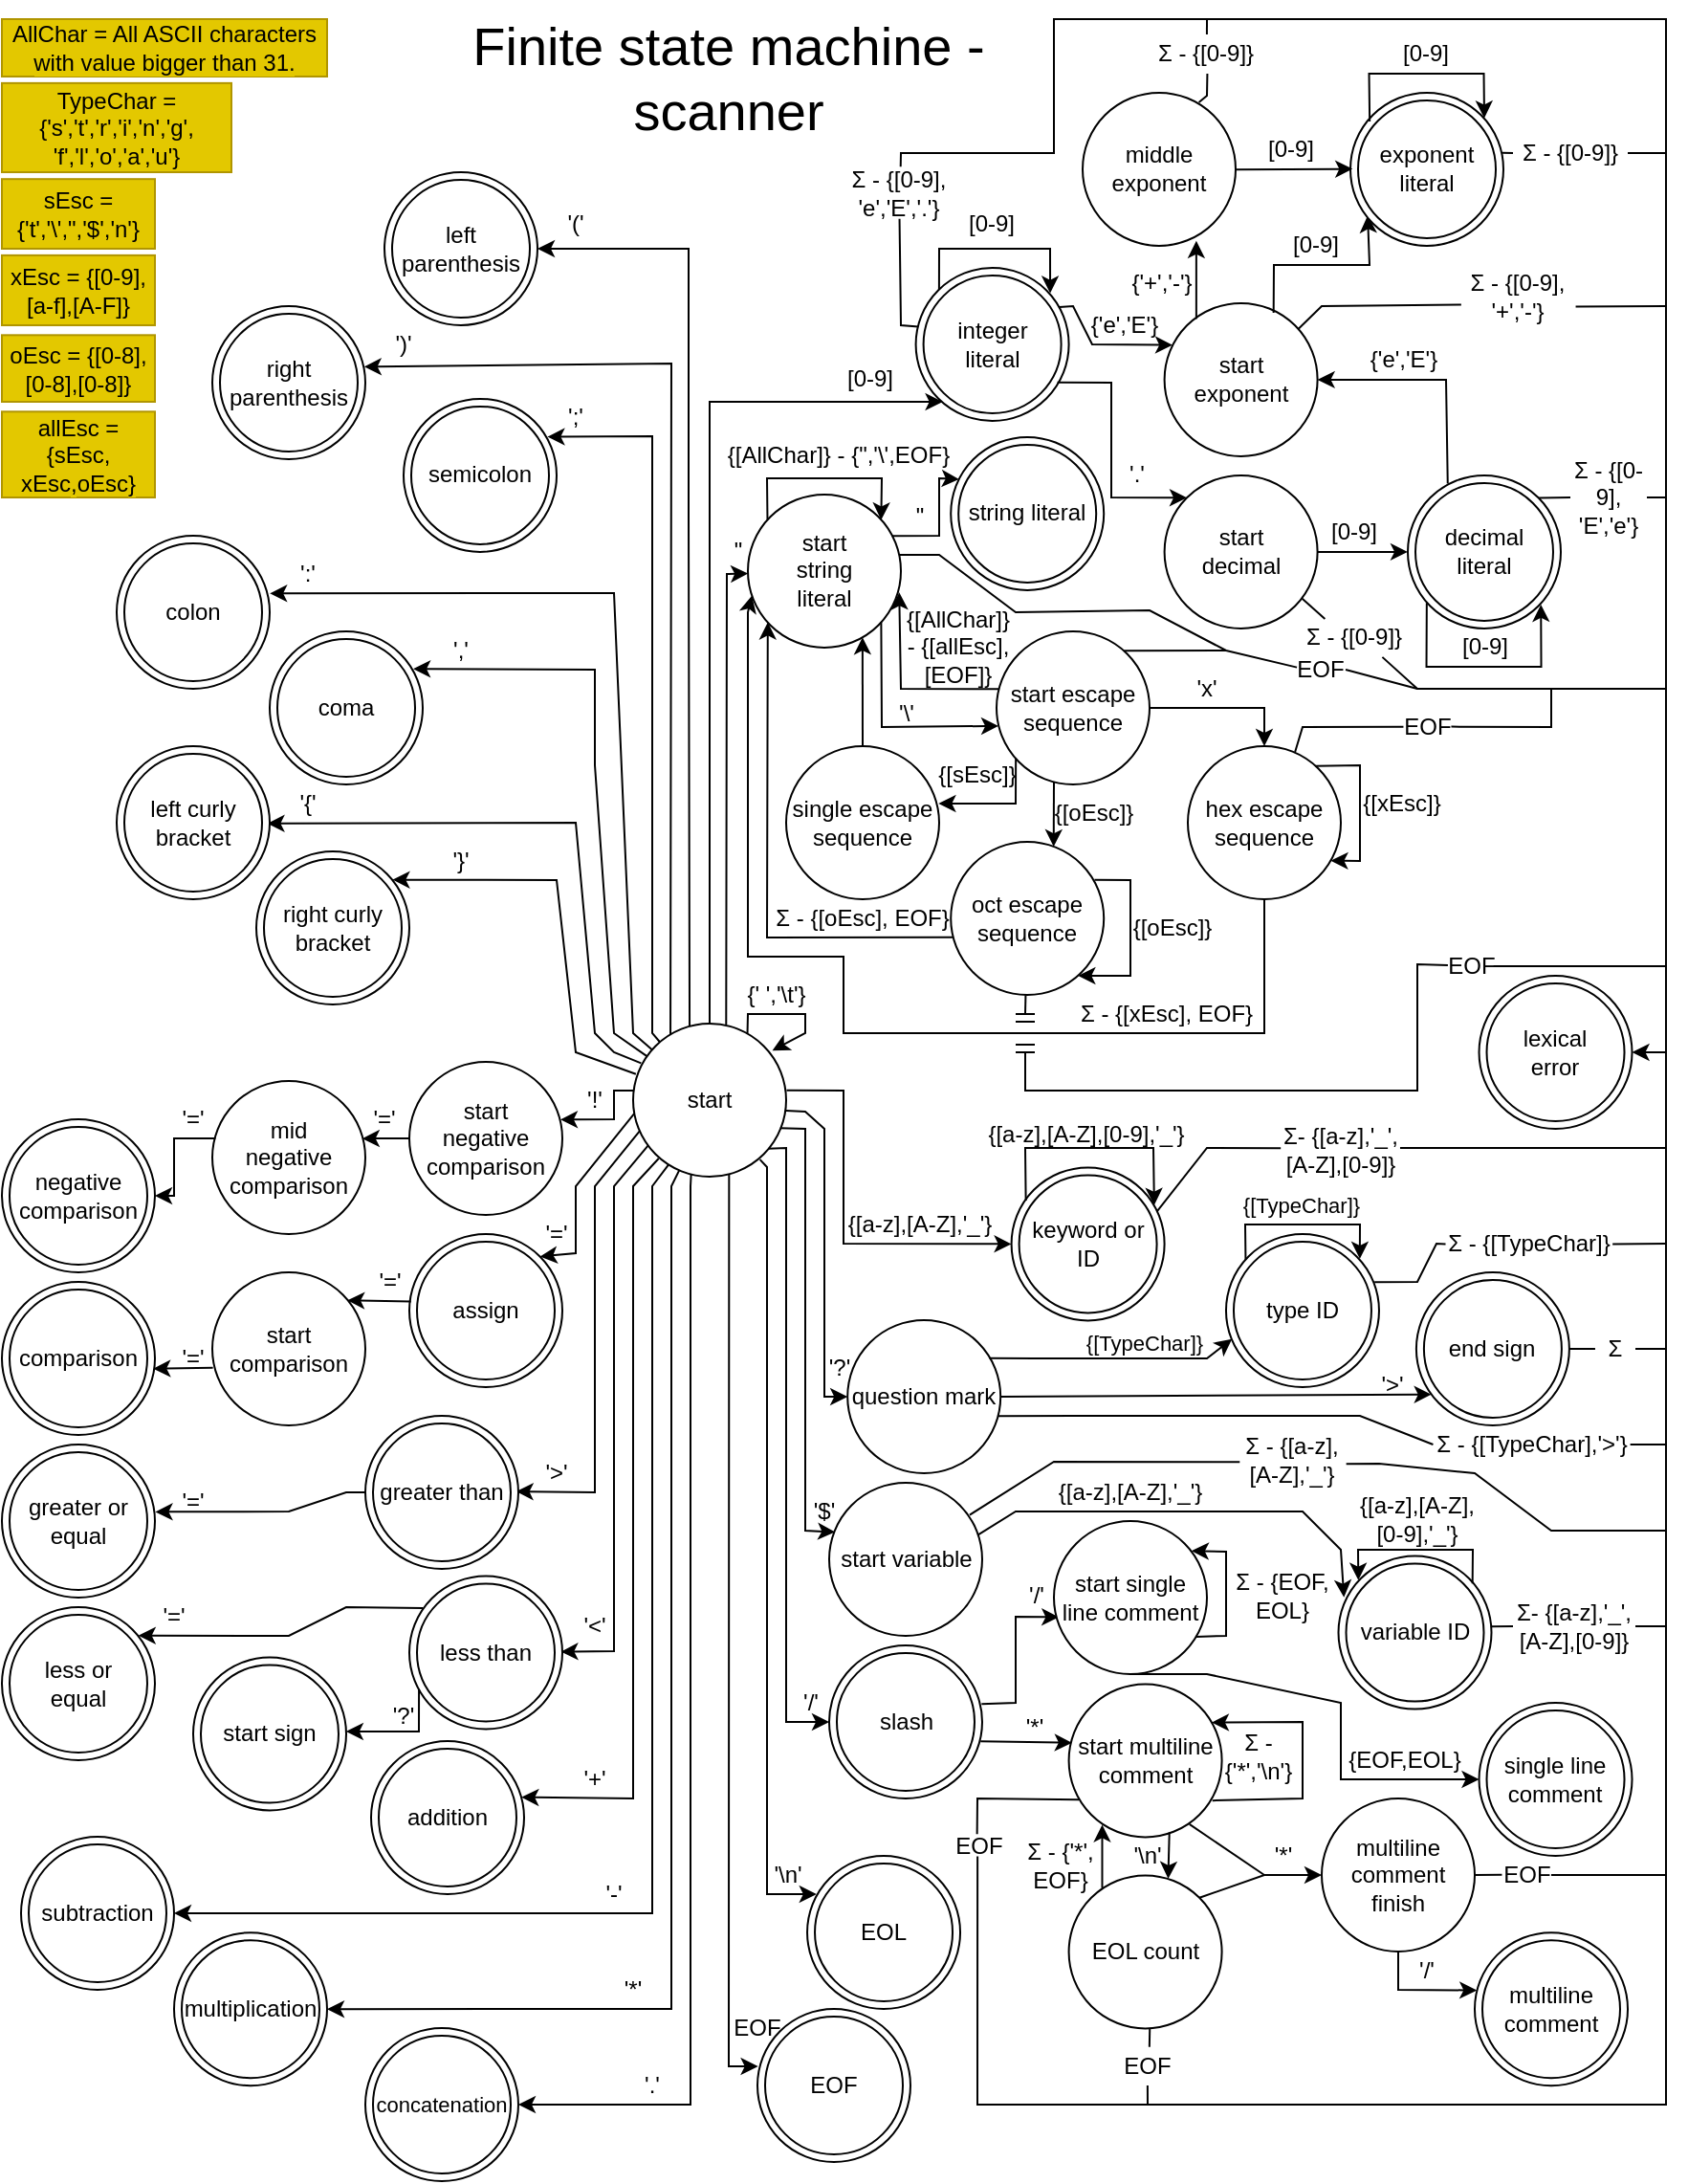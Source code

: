 <mxfile version="20.4.0" type="device"><diagram id="o2mS9-5ubH_FGq1Dn35p" name="Page-1"><mxGraphModel dx="1673" dy="885" grid="1" gridSize="10" guides="1" tooltips="1" connect="1" arrows="1" fold="1" page="1" pageScale="1" pageWidth="850" pageHeight="1100" math="0" shadow="0"><root><mxCell id="0"/><mxCell id="1" parent="0"/><mxCell id="lzlAN3BxAXVbuwj7_YrV-1" value="&lt;div&gt;start&lt;/div&gt;" style="ellipse;whiteSpace=wrap;html=1;aspect=fixed;" parent="1" vertex="1"><mxGeometry x="340" y="535" width="80" height="80" as="geometry"/></mxCell><mxCell id="lzlAN3BxAXVbuwj7_YrV-3" value="" style="endArrow=classic;html=1;rounded=0;entryX=0;entryY=0.5;entryDx=0;entryDy=0;exitX=1.003;exitY=0.436;exitDx=0;exitDy=0;exitPerimeter=0;" parent="1" source="lzlAN3BxAXVbuwj7_YrV-1" target="lzlAN3BxAXVbuwj7_YrV-6" edge="1"><mxGeometry width="50" height="50" relative="1" as="geometry"><mxPoint x="400" y="480" as="sourcePoint"/><mxPoint x="646.6" y="410.42" as="targetPoint"/><Array as="points"><mxPoint x="450" y="570"/><mxPoint x="450" y="650"/></Array></mxGeometry></mxCell><mxCell id="lzlAN3BxAXVbuwj7_YrV-6" value="keyword or ID" style="ellipse;shape=doubleEllipse;whiteSpace=wrap;html=1;aspect=fixed;" parent="1" vertex="1"><mxGeometry x="537.8" y="610.19" width="80" height="80" as="geometry"/></mxCell><mxCell id="lzlAN3BxAXVbuwj7_YrV-8" value="" style="endArrow=classic;html=1;rounded=0;entryX=0.933;entryY=0.246;entryDx=0;entryDy=0;entryPerimeter=0;exitX=0.094;exitY=0.217;exitDx=0;exitDy=0;exitPerimeter=0;" parent="1" source="lzlAN3BxAXVbuwj7_YrV-6" target="lzlAN3BxAXVbuwj7_YrV-6" edge="1"><mxGeometry width="50" height="50" relative="1" as="geometry"><mxPoint x="500" y="450" as="sourcePoint"/><mxPoint x="664.4" y="358.86" as="targetPoint"/><Array as="points"><mxPoint x="545" y="600"/><mxPoint x="612" y="600"/></Array></mxGeometry></mxCell><mxCell id="lzlAN3BxAXVbuwj7_YrV-11" value="{[a-z],[A-Z],'_'}" style="text;html=1;strokeColor=none;fillColor=none;align=center;verticalAlign=middle;whiteSpace=wrap;rounded=0;" parent="1" vertex="1"><mxGeometry x="450.0" y="630" width="80" height="20" as="geometry"/></mxCell><mxCell id="lzlAN3BxAXVbuwj7_YrV-12" value="{[a-z],[A-Z],[0-9],'_'}" style="text;html=1;strokeColor=none;fillColor=none;align=center;verticalAlign=middle;whiteSpace=wrap;rounded=0;" parent="1" vertex="1"><mxGeometry x="522.5" y="585" width="107.8" height="15" as="geometry"/></mxCell><mxCell id="lzlAN3BxAXVbuwj7_YrV-13" value="variable ID" style="ellipse;shape=doubleEllipse;whiteSpace=wrap;html=1;aspect=fixed;" parent="1" vertex="1"><mxGeometry x="708.75" y="813.31" width="80" height="80" as="geometry"/></mxCell><mxCell id="lzlAN3BxAXVbuwj7_YrV-16" value="{[a-z],[A-Z],&lt;br&gt;[0-9],'_'}" style="text;html=1;strokeColor=none;fillColor=none;align=center;verticalAlign=middle;whiteSpace=wrap;rounded=0;" parent="1" vertex="1"><mxGeometry x="716.03" y="778.91" width="67.74" height="30.9" as="geometry"/></mxCell><mxCell id="lzlAN3BxAXVbuwj7_YrV-17" value="start variable" style="ellipse;whiteSpace=wrap;html=1;aspect=fixed;" parent="1" vertex="1"><mxGeometry x="442.5" y="775" width="80" height="80" as="geometry"/></mxCell><mxCell id="lzlAN3BxAXVbuwj7_YrV-18" value="" style="endArrow=classic;html=1;rounded=0;entryX=0.039;entryY=0.322;entryDx=0;entryDy=0;entryPerimeter=0;exitX=0.961;exitY=0.683;exitDx=0;exitDy=0;exitPerimeter=0;" parent="1" source="lzlAN3BxAXVbuwj7_YrV-1" target="lzlAN3BxAXVbuwj7_YrV-17" edge="1"><mxGeometry width="50" height="50" relative="1" as="geometry"><mxPoint x="430" y="590" as="sourcePoint"/><mxPoint x="471.02" y="665.42" as="targetPoint"/><Array as="points"><mxPoint x="430" y="590"/><mxPoint x="430" y="800"/></Array></mxGeometry></mxCell><mxCell id="lzlAN3BxAXVbuwj7_YrV-19" value="'$'" style="text;html=1;strokeColor=none;fillColor=none;align=center;verticalAlign=middle;whiteSpace=wrap;rounded=0;" parent="1" vertex="1"><mxGeometry x="430" y="780" width="20" height="20" as="geometry"/></mxCell><mxCell id="lzlAN3BxAXVbuwj7_YrV-20" value="" style="endArrow=classic;html=1;rounded=0;exitX=0.971;exitY=0.341;exitDx=0;exitDy=0;exitPerimeter=0;entryX=0.036;entryY=0.269;entryDx=0;entryDy=0;entryPerimeter=0;" parent="1" source="lzlAN3BxAXVbuwj7_YrV-17" target="lzlAN3BxAXVbuwj7_YrV-13" edge="1"><mxGeometry width="50" height="50" relative="1" as="geometry"><mxPoint x="541.02" y="665.42" as="sourcePoint"/><mxPoint x="581.02" y="665.42" as="targetPoint"/><Array as="points"><mxPoint x="540" y="790"/><mxPoint x="690" y="790"/><mxPoint x="710" y="810"/></Array></mxGeometry></mxCell><mxCell id="lzlAN3BxAXVbuwj7_YrV-21" value="{[a-z],[A-Z],'_'}" style="text;html=1;strokeColor=none;fillColor=none;align=center;verticalAlign=middle;whiteSpace=wrap;rounded=0;" parent="1" vertex="1"><mxGeometry x="560.0" y="770" width="80" height="20" as="geometry"/></mxCell><mxCell id="_hI4EFFKEo9qVf_p9puK-3" value="left parenthesis" style="ellipse;shape=doubleEllipse;whiteSpace=wrap;html=1;aspect=fixed;" parent="1" vertex="1"><mxGeometry x="210" y="90" width="80" height="80" as="geometry"/></mxCell><mxCell id="_hI4EFFKEo9qVf_p9puK-4" value="right parenthesis" style="ellipse;shape=doubleEllipse;whiteSpace=wrap;html=1;aspect=fixed;" parent="1" vertex="1"><mxGeometry x="120" y="160" width="80" height="80" as="geometry"/></mxCell><mxCell id="_hI4EFFKEo9qVf_p9puK-5" value="" style="endArrow=classic;html=1;rounded=0;entryX=1;entryY=0.5;entryDx=0;entryDy=0;exitX=0.369;exitY=0.014;exitDx=0;exitDy=0;exitPerimeter=0;" parent="1" source="lzlAN3BxAXVbuwj7_YrV-1" target="_hI4EFFKEo9qVf_p9puK-3" edge="1"><mxGeometry width="50" height="50" relative="1" as="geometry"><mxPoint x="340" y="430" as="sourcePoint"/><mxPoint x="110" y="575" as="targetPoint"/><Array as="points"><mxPoint x="369" y="270"/><mxPoint x="369" y="130"/></Array></mxGeometry></mxCell><mxCell id="_hI4EFFKEo9qVf_p9puK-6" value="" style="endArrow=classic;html=1;rounded=0;entryX=0.992;entryY=0.396;entryDx=0;entryDy=0;entryPerimeter=0;exitX=0.244;exitY=0.069;exitDx=0;exitDy=0;exitPerimeter=0;" parent="1" source="lzlAN3BxAXVbuwj7_YrV-1" target="_hI4EFFKEo9qVf_p9puK-4" edge="1"><mxGeometry width="50" height="50" relative="1" as="geometry"><mxPoint x="360" y="450" as="sourcePoint"/><mxPoint x="200" y="340.56" as="targetPoint"/><Array as="points"><mxPoint x="360" y="190"/></Array></mxGeometry></mxCell><mxCell id="_hI4EFFKEo9qVf_p9puK-7" value="'('" style="text;html=1;strokeColor=none;fillColor=none;align=center;verticalAlign=middle;whiteSpace=wrap;rounded=0;" parent="1" vertex="1"><mxGeometry x="300" y="106.88" width="20" height="20" as="geometry"/></mxCell><mxCell id="_hI4EFFKEo9qVf_p9puK-8" value="')'" style="text;html=1;strokeColor=none;fillColor=none;align=center;verticalAlign=middle;whiteSpace=wrap;rounded=0;" parent="1" vertex="1"><mxGeometry x="210" y="170" width="20" height="20" as="geometry"/></mxCell><mxCell id="_hI4EFFKEo9qVf_p9puK-9" value="" style="endArrow=classic;html=1;rounded=0;entryX=0.94;entryY=0.248;entryDx=0;entryDy=0;entryPerimeter=0;" parent="1" source="lzlAN3BxAXVbuwj7_YrV-1" target="_hI4EFFKEo9qVf_p9puK-10" edge="1"><mxGeometry width="50" height="50" relative="1" as="geometry"><mxPoint x="370" y="645" as="sourcePoint"/><mxPoint x="100" y="715" as="targetPoint"/><Array as="points"><mxPoint x="350" y="540"/><mxPoint x="350" y="228"/></Array></mxGeometry></mxCell><mxCell id="_hI4EFFKEo9qVf_p9puK-10" value="semicolon" style="ellipse;shape=doubleEllipse;whiteSpace=wrap;html=1;aspect=fixed;" parent="1" vertex="1"><mxGeometry x="220" y="208.44" width="80" height="80" as="geometry"/></mxCell><mxCell id="_hI4EFFKEo9qVf_p9puK-11" value="colon" style="ellipse;shape=doubleEllipse;whiteSpace=wrap;html=1;aspect=fixed;" parent="1" vertex="1"><mxGeometry x="70" y="280" width="80" height="80" as="geometry"/></mxCell><mxCell id="_hI4EFFKEo9qVf_p9puK-12" value="" style="endArrow=classic;html=1;rounded=0;entryX=1.001;entryY=0.377;entryDx=0;entryDy=0;entryPerimeter=0;" parent="1" source="lzlAN3BxAXVbuwj7_YrV-1" target="_hI4EFFKEo9qVf_p9puK-11" edge="1"><mxGeometry width="50" height="50" relative="1" as="geometry"><mxPoint x="340" y="530" as="sourcePoint"/><mxPoint x="110" y="795" as="targetPoint"/><Array as="points"><mxPoint x="340" y="540"/><mxPoint x="330" y="310"/></Array></mxGeometry></mxCell><mxCell id="_hI4EFFKEo9qVf_p9puK-13" value="';'" style="text;html=1;strokeColor=none;fillColor=none;align=center;verticalAlign=middle;whiteSpace=wrap;rounded=0;" parent="1" vertex="1"><mxGeometry x="300" y="208.44" width="20" height="20" as="geometry"/></mxCell><mxCell id="_hI4EFFKEo9qVf_p9puK-14" value="':'" style="text;html=1;strokeColor=none;fillColor=none;align=center;verticalAlign=middle;whiteSpace=wrap;rounded=0;" parent="1" vertex="1"><mxGeometry x="160" y="290" width="20" height="20" as="geometry"/></mxCell><mxCell id="_hI4EFFKEo9qVf_p9puK-18" value="'?'" style="text;html=1;strokeColor=none;fillColor=none;align=center;verticalAlign=middle;whiteSpace=wrap;rounded=0;" parent="1" vertex="1"><mxGeometry x="437.5" y="705" width="20" height="20" as="geometry"/></mxCell><mxCell id="_hI4EFFKEo9qVf_p9puK-19" value="" style="endArrow=classic;html=1;rounded=0;entryX=0;entryY=0.5;entryDx=0;entryDy=0;exitX=0.971;exitY=0.683;exitDx=0;exitDy=0;exitPerimeter=0;" parent="1" target="_hI4EFFKEo9qVf_p9puK-20" edge="1"><mxGeometry width="50" height="50" relative="1" as="geometry"><mxPoint x="420.0" y="580.54" as="sourcePoint"/><mxPoint x="442.32" y="675.9" as="targetPoint"/><Array as="points"><mxPoint x="430" y="581"/><mxPoint x="440" y="590"/><mxPoint x="440" y="730"/></Array></mxGeometry></mxCell><mxCell id="_hI4EFFKEo9qVf_p9puK-20" value="question mark" style="ellipse;whiteSpace=wrap;html=1;aspect=fixed;" parent="1" vertex="1"><mxGeometry x="452.1" y="690" width="80" height="80" as="geometry"/></mxCell><mxCell id="_hI4EFFKEo9qVf_p9puK-21" value="" style="endArrow=classic;html=1;rounded=0;entryX=0.099;entryY=0.798;entryDx=0;entryDy=0;exitX=1;exitY=0.5;exitDx=0;exitDy=0;entryPerimeter=0;" parent="1" source="_hI4EFFKEo9qVf_p9puK-20" target="_hI4EFFKEo9qVf_p9puK-23" edge="1"><mxGeometry width="50" height="50" relative="1" as="geometry"><mxPoint x="530" y="600" as="sourcePoint"/><mxPoint x="541.07" y="606.9" as="targetPoint"/><Array as="points"/></mxGeometry></mxCell><mxCell id="_hI4EFFKEo9qVf_p9puK-22" value="" style="endArrow=classic;html=1;rounded=0;exitX=0.927;exitY=0.249;exitDx=0;exitDy=0;entryX=0.039;entryY=0.686;entryDx=0;entryDy=0;entryPerimeter=0;exitPerimeter=0;" parent="1" source="_hI4EFFKEo9qVf_p9puK-20" target="uZvVV5clZyEK2c6BlZQj-1" edge="1"><mxGeometry width="50" height="50" relative="1" as="geometry"><mxPoint x="522.32" y="695.9" as="sourcePoint"/><mxPoint x="554.72" y="514.58" as="targetPoint"/><Array as="points"><mxPoint x="550" y="710"/><mxPoint x="640" y="710"/></Array></mxGeometry></mxCell><mxCell id="_hI4EFFKEo9qVf_p9puK-23" value="end sign" style="ellipse;shape=doubleEllipse;whiteSpace=wrap;html=1;aspect=fixed;" parent="1" vertex="1"><mxGeometry x="749.45" y="665" width="80" height="80" as="geometry"/></mxCell><mxCell id="_hI4EFFKEo9qVf_p9puK-24" value="'&amp;gt;'" style="text;html=1;strokeColor=none;fillColor=none;align=center;verticalAlign=middle;whiteSpace=wrap;rounded=0;" parent="1" vertex="1"><mxGeometry x="727.26" y="713.91" width="20" height="20" as="geometry"/></mxCell><mxCell id="_hI4EFFKEo9qVf_p9puK-28" value="" style="endArrow=classic;html=1;rounded=0;entryX=0.175;entryY=0.875;entryDx=0;entryDy=0;entryPerimeter=0;exitX=0.5;exitY=0;exitDx=0;exitDy=0;" parent="1" source="lzlAN3BxAXVbuwj7_YrV-1" target="_hI4EFFKEo9qVf_p9puK-33" edge="1"><mxGeometry width="50" height="50" relative="1" as="geometry"><mxPoint x="425.64" y="435.0" as="sourcePoint"/><mxPoint x="497.8" y="248.44" as="targetPoint"/><Array as="points"><mxPoint x="380" y="210"/></Array></mxGeometry></mxCell><mxCell id="_hI4EFFKEo9qVf_p9puK-30" value="[0-9]" style="text;html=1;strokeColor=none;fillColor=none;align=center;verticalAlign=middle;whiteSpace=wrap;rounded=0;" parent="1" vertex="1"><mxGeometry x="445" y="188.44" width="37.8" height="20" as="geometry"/></mxCell><mxCell id="_hI4EFFKEo9qVf_p9puK-31" value="" style="endArrow=classic;html=1;rounded=0;exitX=0.152;exitY=0.145;exitDx=0;exitDy=0;exitPerimeter=0;entryX=0.878;entryY=0.166;entryDx=0;entryDy=0;entryPerimeter=0;" parent="1" source="_hI4EFFKEo9qVf_p9puK-33" target="_hI4EFFKEo9qVf_p9puK-33" edge="1"><mxGeometry width="50" height="50" relative="1" as="geometry"><mxPoint x="497.8" y="193" as="sourcePoint"/><mxPoint x="557.56" y="191.88" as="targetPoint"/><Array as="points"><mxPoint x="500" y="130"/><mxPoint x="558" y="130"/></Array></mxGeometry></mxCell><mxCell id="_hI4EFFKEo9qVf_p9puK-32" value="[0-9]" style="text;html=1;strokeColor=none;fillColor=none;align=center;verticalAlign=middle;whiteSpace=wrap;rounded=0;" parent="1" vertex="1"><mxGeometry x="500.3" y="106.88" width="55" height="20" as="geometry"/></mxCell><mxCell id="_hI4EFFKEo9qVf_p9puK-33" value="integer &lt;br&gt;literal" style="ellipse;shape=doubleEllipse;whiteSpace=wrap;html=1;aspect=fixed;" parent="1" vertex="1"><mxGeometry x="487.8" y="140" width="80" height="80" as="geometry"/></mxCell><mxCell id="_hI4EFFKEo9qVf_p9puK-34" value="" style="endArrow=classic;html=1;rounded=0;entryX=0.938;entryY=0.245;entryDx=0;entryDy=0;entryPerimeter=0;" parent="1" source="lzlAN3BxAXVbuwj7_YrV-1" target="_hI4EFFKEo9qVf_p9puK-36" edge="1"><mxGeometry width="50" height="50" relative="1" as="geometry"><mxPoint x="330" y="600" as="sourcePoint"/><mxPoint x="100" y="885" as="targetPoint"/><Array as="points"><mxPoint x="330" y="540"/><mxPoint x="320" y="400"/><mxPoint x="320" y="350"/></Array></mxGeometry></mxCell><mxCell id="_hI4EFFKEo9qVf_p9puK-36" value="coma" style="ellipse;shape=doubleEllipse;whiteSpace=wrap;html=1;aspect=fixed;" parent="1" vertex="1"><mxGeometry x="150" y="330" width="80" height="80" as="geometry"/></mxCell><mxCell id="_hI4EFFKEo9qVf_p9puK-38" value="','" style="text;html=1;strokeColor=none;fillColor=none;align=center;verticalAlign=middle;whiteSpace=wrap;rounded=0;" parent="1" vertex="1"><mxGeometry x="240" y="330" width="20" height="20" as="geometry"/></mxCell><mxCell id="_hI4EFFKEo9qVf_p9puK-39" value="" style="endArrow=classic;html=1;rounded=0;exitX=0.938;exitY=0.256;exitDx=0;exitDy=0;exitPerimeter=0;entryX=0.053;entryY=0.274;entryDx=0;entryDy=0;entryPerimeter=0;" parent="1" source="_hI4EFFKEo9qVf_p9puK-33" target="_hI4EFFKEo9qVf_p9puK-41" edge="1"><mxGeometry width="50" height="50" relative="1" as="geometry"><mxPoint x="577.8" y="218.44" as="sourcePoint"/><mxPoint x="617.8" y="198.44" as="targetPoint"/><Array as="points"><mxPoint x="570" y="160"/><mxPoint x="580" y="180"/></Array></mxGeometry></mxCell><mxCell id="_hI4EFFKEo9qVf_p9puK-40" value="{'e','E'}" style="text;html=1;strokeColor=none;fillColor=none;align=center;verticalAlign=middle;whiteSpace=wrap;rounded=0;" parent="1" vertex="1"><mxGeometry x="580" y="160" width="33.9" height="20" as="geometry"/></mxCell><mxCell id="_hI4EFFKEo9qVf_p9puK-41" value="start&lt;br&gt;exponent" style="ellipse;whiteSpace=wrap;html=1;aspect=fixed;" parent="1" vertex="1"><mxGeometry x="617.8" y="158.44" width="80" height="80" as="geometry"/></mxCell><mxCell id="_hI4EFFKEo9qVf_p9puK-42" value="" style="endArrow=classic;html=1;rounded=0;exitX=0.925;exitY=0.748;exitDx=0;exitDy=0;exitPerimeter=0;entryX=0;entryY=0;entryDx=0;entryDy=0;" parent="1" source="_hI4EFFKEo9qVf_p9puK-33" target="_hI4EFFKEo9qVf_p9puK-43" edge="1"><mxGeometry width="50" height="50" relative="1" as="geometry"><mxPoint x="552.84" y="248.92" as="sourcePoint"/><mxPoint x="602" y="278.44" as="targetPoint"/><Array as="points"><mxPoint x="590" y="200"/><mxPoint x="590" y="260"/></Array></mxGeometry></mxCell><mxCell id="_hI4EFFKEo9qVf_p9puK-43" value="start&lt;br&gt;decimal" style="ellipse;whiteSpace=wrap;html=1;aspect=fixed;" parent="1" vertex="1"><mxGeometry x="617.8" y="248.44" width="80" height="80" as="geometry"/></mxCell><mxCell id="_hI4EFFKEo9qVf_p9puK-44" value="'.'" style="text;html=1;strokeColor=none;fillColor=none;align=center;verticalAlign=middle;whiteSpace=wrap;rounded=0;" parent="1" vertex="1"><mxGeometry x="592.75" y="238.44" width="21.15" height="20" as="geometry"/></mxCell><mxCell id="_hI4EFFKEo9qVf_p9puK-45" value="decimal literal" style="ellipse;shape=doubleEllipse;whiteSpace=wrap;html=1;aspect=fixed;" parent="1" vertex="1"><mxGeometry x="745" y="248.44" width="80" height="80" as="geometry"/></mxCell><mxCell id="_hI4EFFKEo9qVf_p9puK-46" value="" style="endArrow=classic;html=1;rounded=0;exitX=1;exitY=0.5;exitDx=0;exitDy=0;entryX=0;entryY=0.5;entryDx=0;entryDy=0;" parent="1" source="_hI4EFFKEo9qVf_p9puK-43" target="_hI4EFFKEo9qVf_p9puK-45" edge="1"><mxGeometry width="50" height="50" relative="1" as="geometry"><mxPoint x="625" y="308.44" as="sourcePoint"/><mxPoint x="735" y="278.44" as="targetPoint"/></mxGeometry></mxCell><mxCell id="_hI4EFFKEo9qVf_p9puK-48" value="[0-9]" style="text;html=1;strokeColor=none;fillColor=none;align=center;verticalAlign=middle;whiteSpace=wrap;rounded=0;" parent="1" vertex="1"><mxGeometry x="697.8" y="268.44" width="37.8" height="20" as="geometry"/></mxCell><mxCell id="_hI4EFFKEo9qVf_p9puK-49" value="" style="endArrow=classic;html=1;rounded=0;exitX=0.124;exitY=0.834;exitDx=0;exitDy=0;exitPerimeter=0;entryX=0.87;entryY=0.844;entryDx=0;entryDy=0;entryPerimeter=0;" parent="1" source="_hI4EFFKEo9qVf_p9puK-45" target="_hI4EFFKEo9qVf_p9puK-45" edge="1"><mxGeometry width="50" height="50" relative="1" as="geometry"><mxPoint x="755.08" y="373.48" as="sourcePoint"/><mxPoint x="815" y="371.72" as="targetPoint"/><Array as="points"><mxPoint x="754.76" y="348.44"/><mxPoint x="814.76" y="348.44"/></Array></mxGeometry></mxCell><mxCell id="_hI4EFFKEo9qVf_p9puK-50" value="[0-9]" style="text;html=1;strokeColor=none;fillColor=none;align=center;verticalAlign=middle;whiteSpace=wrap;rounded=0;" parent="1" vertex="1"><mxGeometry x="757.5" y="328.44" width="55" height="20" as="geometry"/></mxCell><mxCell id="_hI4EFFKEo9qVf_p9puK-52" value="" style="endArrow=classic;html=1;rounded=0;exitX=0.261;exitY=0.053;exitDx=0;exitDy=0;exitPerimeter=0;entryX=1;entryY=0.5;entryDx=0;entryDy=0;" parent="1" source="_hI4EFFKEo9qVf_p9puK-45" target="_hI4EFFKEo9qVf_p9puK-41" edge="1"><mxGeometry width="50" height="50" relative="1" as="geometry"><mxPoint x="785" y="228.44" as="sourcePoint"/><mxPoint x="765" y="188.44" as="targetPoint"/><Array as="points"><mxPoint x="765" y="198.44"/></Array></mxGeometry></mxCell><mxCell id="_hI4EFFKEo9qVf_p9puK-53" value="{'e','E'}" style="text;html=1;strokeColor=none;fillColor=none;align=center;verticalAlign=middle;whiteSpace=wrap;rounded=0;" parent="1" vertex="1"><mxGeometry x="727.5" y="178.44" width="30" height="20" as="geometry"/></mxCell><mxCell id="_hI4EFFKEo9qVf_p9puK-55" value="" style="endArrow=classic;html=1;rounded=0;exitX=0.208;exitY=0.103;exitDx=0;exitDy=0;exitPerimeter=0;entryX=0.743;entryY=0.968;entryDx=0;entryDy=0;entryPerimeter=0;" parent="1" source="_hI4EFFKEo9qVf_p9puK-41" target="_hI4EFFKEo9qVf_p9puK-56" edge="1"><mxGeometry width="50" height="50" relative="1" as="geometry"><mxPoint x="645" y="158.44" as="sourcePoint"/><mxPoint x="645" y="108.44" as="targetPoint"/></mxGeometry></mxCell><mxCell id="_hI4EFFKEo9qVf_p9puK-56" value="middle exponent" style="ellipse;whiteSpace=wrap;html=1;aspect=fixed;" parent="1" vertex="1"><mxGeometry x="575" y="48.44" width="80" height="80" as="geometry"/></mxCell><mxCell id="_hI4EFFKEo9qVf_p9puK-57" value="" style="endArrow=classic;html=1;rounded=0;exitX=0.713;exitY=0.063;exitDx=0;exitDy=0;exitPerimeter=0;entryX=0.113;entryY=0.803;entryDx=0;entryDy=0;entryPerimeter=0;" parent="1" source="_hI4EFFKEo9qVf_p9puK-41" target="_hI4EFFKEo9qVf_p9puK-58" edge="1"><mxGeometry width="50" height="50" relative="1" as="geometry"><mxPoint x="675" y="158.44" as="sourcePoint"/><mxPoint x="735" y="138.44" as="targetPoint"/><Array as="points"><mxPoint x="675" y="138.44"/><mxPoint x="725" y="138.44"/></Array></mxGeometry></mxCell><mxCell id="_hI4EFFKEo9qVf_p9puK-58" value="exponent literal" style="ellipse;shape=doubleEllipse;whiteSpace=wrap;html=1;aspect=fixed;" parent="1" vertex="1"><mxGeometry x="715" y="48.44" width="80" height="80" as="geometry"/></mxCell><mxCell id="_hI4EFFKEo9qVf_p9puK-59" value="" style="endArrow=classic;html=1;rounded=0;exitX=1.004;exitY=0.502;exitDx=0;exitDy=0;exitPerimeter=0;entryX=0.014;entryY=0.498;entryDx=0;entryDy=0;entryPerimeter=0;" parent="1" source="_hI4EFFKEo9qVf_p9puK-56" target="_hI4EFFKEo9qVf_p9puK-58" edge="1"><mxGeometry width="50" height="50" relative="1" as="geometry"><mxPoint x="665" y="88.44" as="sourcePoint"/><mxPoint x="697.8" y="88.24" as="targetPoint"/></mxGeometry></mxCell><mxCell id="_hI4EFFKEo9qVf_p9puK-61" value="{'+','-'}" style="text;html=1;strokeColor=none;fillColor=none;align=center;verticalAlign=middle;whiteSpace=wrap;rounded=0;" parent="1" vertex="1"><mxGeometry x="598.95" y="138.44" width="35" height="20" as="geometry"/></mxCell><mxCell id="_hI4EFFKEo9qVf_p9puK-62" value="[0-9]" style="text;html=1;strokeColor=none;fillColor=none;align=center;verticalAlign=middle;whiteSpace=wrap;rounded=0;" parent="1" vertex="1"><mxGeometry x="665" y="68.44" width="37.5" height="20" as="geometry"/></mxCell><mxCell id="_hI4EFFKEo9qVf_p9puK-63" value="[0-9]" style="text;html=1;strokeColor=none;fillColor=none;align=center;verticalAlign=middle;whiteSpace=wrap;rounded=0;" parent="1" vertex="1"><mxGeometry x="677.5" y="118.44" width="37.5" height="20" as="geometry"/></mxCell><mxCell id="_hI4EFFKEo9qVf_p9puK-64" value="" style="endArrow=classic;html=1;rounded=0;exitX=0.129;exitY=0.188;exitDx=0;exitDy=0;exitPerimeter=0;entryX=0.878;entryY=0.166;entryDx=0;entryDy=0;entryPerimeter=0;" parent="1" edge="1"><mxGeometry width="50" height="50" relative="1" as="geometry"><mxPoint x="725.08" y="63.48" as="sourcePoint"/><mxPoint x="785" y="61.72" as="targetPoint"/><Array as="points"><mxPoint x="724.76" y="38.44"/><mxPoint x="784.76" y="38.44"/></Array></mxGeometry></mxCell><mxCell id="_hI4EFFKEo9qVf_p9puK-65" value="[0-9]" style="text;html=1;strokeColor=none;fillColor=none;align=center;verticalAlign=middle;whiteSpace=wrap;rounded=0;" parent="1" vertex="1"><mxGeometry x="727.26" y="18.44" width="55" height="20" as="geometry"/></mxCell><mxCell id="_hI4EFFKEo9qVf_p9puK-67" value="" style="endArrow=classic;html=1;rounded=0;exitX=0.608;exitY=0.007;exitDx=0;exitDy=0;exitPerimeter=0;entryX=0.001;entryY=0.516;entryDx=0;entryDy=0;entryPerimeter=0;" parent="1" source="lzlAN3BxAXVbuwj7_YrV-1" target="_hI4EFFKEo9qVf_p9puK-68" edge="1"><mxGeometry width="50" height="50" relative="1" as="geometry"><mxPoint x="470" y="450" as="sourcePoint"/><mxPoint x="430" y="400" as="targetPoint"/><Array as="points"><mxPoint x="389" y="300"/></Array></mxGeometry></mxCell><mxCell id="_hI4EFFKEo9qVf_p9puK-68" value="&lt;div&gt;start&lt;/div&gt;&lt;div&gt;string&lt;/div&gt;&lt;div&gt;literal&lt;br&gt;&lt;/div&gt;" style="ellipse;whiteSpace=wrap;html=1;aspect=fixed;" parent="1" vertex="1"><mxGeometry x="400" y="258.44" width="80" height="80" as="geometry"/></mxCell><mxCell id="_hI4EFFKEo9qVf_p9puK-69" value="&quot;" style="text;html=1;strokeColor=none;fillColor=none;align=center;verticalAlign=middle;whiteSpace=wrap;rounded=0;" parent="1" vertex="1"><mxGeometry x="385" y="278.44" width="20" height="20" as="geometry"/></mxCell><mxCell id="_hI4EFFKEo9qVf_p9puK-70" value="" style="endArrow=classic;html=1;rounded=0;exitX=0.128;exitY=0.166;exitDx=0;exitDy=0;exitPerimeter=0;entryX=0.871;entryY=0.166;entryDx=0;entryDy=0;entryPerimeter=0;" parent="1" source="_hI4EFFKEo9qVf_p9puK-68" target="_hI4EFFKEo9qVf_p9puK-68" edge="1"><mxGeometry width="50" height="50" relative="1" as="geometry"><mxPoint x="420" y="331.8" as="sourcePoint"/><mxPoint x="480" y="331.08" as="targetPoint"/><Array as="points"><mxPoint x="410" y="250"/><mxPoint x="470" y="250"/></Array></mxGeometry></mxCell><mxCell id="_hI4EFFKEo9qVf_p9puK-71" value="{[AllChar]} - {&quot;,'\',EOF}" style="text;html=1;strokeColor=none;fillColor=none;align=center;verticalAlign=middle;whiteSpace=wrap;rounded=0;" parent="1" vertex="1"><mxGeometry x="385" y="228.44" width="125" height="20" as="geometry"/></mxCell><mxCell id="_hI4EFFKEo9qVf_p9puK-72" value="&lt;span style=&quot;background-color: rgb(227, 200, 0);&quot;&gt;AllChar = All ASCII characters with value bigger than 31.&lt;/span&gt;" style="text;html=1;strokeColor=#B09500;fillColor=#E3C800;align=center;verticalAlign=middle;whiteSpace=wrap;rounded=0;fontColor=#000000;" parent="1" vertex="1"><mxGeometry x="10" y="10" width="170" height="30" as="geometry"/></mxCell><mxCell id="_hI4EFFKEo9qVf_p9puK-75" value="" style="endArrow=classic;html=1;rounded=0;entryX=0.054;entryY=0.275;entryDx=0;entryDy=0;entryPerimeter=0;exitX=0.941;exitY=0.271;exitDx=0;exitDy=0;exitPerimeter=0;" parent="1" source="_hI4EFFKEo9qVf_p9puK-68" target="_hI4EFFKEo9qVf_p9puK-76" edge="1"><mxGeometry width="50" height="50" relative="1" as="geometry"><mxPoint x="490" y="375" as="sourcePoint"/><mxPoint x="625" y="368.44" as="targetPoint"/><Array as="points"><mxPoint x="500" y="280"/><mxPoint x="500" y="250"/></Array></mxGeometry></mxCell><mxCell id="_hI4EFFKEo9qVf_p9puK-76" value="string literal" style="ellipse;shape=doubleEllipse;whiteSpace=wrap;html=1;aspect=fixed;" parent="1" vertex="1"><mxGeometry x="506.1" y="228.44" width="80" height="80" as="geometry"/></mxCell><mxCell id="_hI4EFFKEo9qVf_p9puK-77" value="&quot;" style="text;html=1;strokeColor=none;fillColor=none;align=center;verticalAlign=middle;whiteSpace=wrap;rounded=0;" parent="1" vertex="1"><mxGeometry x="480" y="260" width="20" height="20" as="geometry"/></mxCell><mxCell id="_hI4EFFKEo9qVf_p9puK-87" value="'='" style="text;html=1;strokeColor=none;fillColor=none;align=center;verticalAlign=middle;whiteSpace=wrap;rounded=0;" parent="1" vertex="1"><mxGeometry x="200" y="575" width="20" height="20" as="geometry"/></mxCell><mxCell id="_hI4EFFKEo9qVf_p9puK-90" value="" style="endArrow=classic;html=1;rounded=0;exitX=0.007;exitY=0.589;exitDx=0;exitDy=0;exitPerimeter=0;entryX=1;entryY=0;entryDx=0;entryDy=0;" parent="1" source="lzlAN3BxAXVbuwj7_YrV-1" target="_hI4EFFKEo9qVf_p9puK-92" edge="1"><mxGeometry width="50" height="50" relative="1" as="geometry"><mxPoint x="350.08" y="624.96" as="sourcePoint"/><mxPoint x="300" y="615.34" as="targetPoint"/><Array as="points"><mxPoint x="310" y="620"/><mxPoint x="310" y="655"/></Array></mxGeometry></mxCell><mxCell id="_hI4EFFKEo9qVf_p9puK-91" value="'='" style="text;html=1;strokeColor=none;fillColor=none;align=center;verticalAlign=middle;whiteSpace=wrap;rounded=0;" parent="1" vertex="1"><mxGeometry x="290" y="635" width="20" height="20" as="geometry"/></mxCell><mxCell id="_hI4EFFKEo9qVf_p9puK-92" value="assign" style="ellipse;shape=doubleEllipse;whiteSpace=wrap;html=1;aspect=fixed;" parent="1" vertex="1"><mxGeometry x="223" y="645" width="80" height="80" as="geometry"/></mxCell><mxCell id="_hI4EFFKEo9qVf_p9puK-95" value="start&lt;br&gt;comparison" style="ellipse;whiteSpace=wrap;html=1;aspect=fixed;" parent="1" vertex="1"><mxGeometry x="120" y="665" width="80" height="80" as="geometry"/></mxCell><mxCell id="_hI4EFFKEo9qVf_p9puK-96" value="" style="endArrow=classic;html=1;rounded=0;exitX=0.011;exitY=0.441;exitDx=0;exitDy=0;entryX=0.882;entryY=0.183;entryDx=0;entryDy=0;entryPerimeter=0;exitPerimeter=0;" parent="1" source="_hI4EFFKEo9qVf_p9puK-92" target="_hI4EFFKEo9qVf_p9puK-95" edge="1"><mxGeometry width="50" height="50" relative="1" as="geometry"><mxPoint x="189.5" y="680" as="sourcePoint"/><mxPoint x="200" y="705" as="targetPoint"/><Array as="points"/></mxGeometry></mxCell><mxCell id="_hI4EFFKEo9qVf_p9puK-97" value="'='" style="text;html=1;strokeColor=none;fillColor=none;align=center;verticalAlign=middle;whiteSpace=wrap;rounded=0;" parent="1" vertex="1"><mxGeometry x="100" y="700" width="20" height="20" as="geometry"/></mxCell><mxCell id="_hI4EFFKEo9qVf_p9puK-98" value="" style="endArrow=classic;html=1;rounded=0;exitX=0.004;exitY=0.624;exitDx=0;exitDy=0;exitPerimeter=0;entryX=0.989;entryY=0.567;entryDx=0;entryDy=0;entryPerimeter=0;" parent="1" source="_hI4EFFKEo9qVf_p9puK-95" target="_hI4EFFKEo9qVf_p9puK-99" edge="1"><mxGeometry width="50" height="50" relative="1" as="geometry"><mxPoint x="110" y="740" as="sourcePoint"/><mxPoint x="60" y="740" as="targetPoint"/></mxGeometry></mxCell><mxCell id="_hI4EFFKEo9qVf_p9puK-99" value="comparison" style="ellipse;shape=doubleEllipse;whiteSpace=wrap;html=1;aspect=fixed;" parent="1" vertex="1"><mxGeometry x="10" y="670" width="80" height="80" as="geometry"/></mxCell><mxCell id="_hI4EFFKEo9qVf_p9puK-101" value="" style="endArrow=classic;html=1;rounded=0;entryX=0.985;entryY=0.494;entryDx=0;entryDy=0;entryPerimeter=0;exitX=0.045;exitY=0.699;exitDx=0;exitDy=0;exitPerimeter=0;" parent="1" source="lzlAN3BxAXVbuwj7_YrV-1" target="_hI4EFFKEo9qVf_p9puK-103" edge="1"><mxGeometry width="50" height="50" relative="1" as="geometry"><mxPoint x="350" y="635" as="sourcePoint"/><mxPoint x="290" y="795" as="targetPoint"/><Array as="points"><mxPoint x="320" y="620"/><mxPoint x="320" y="780"/></Array></mxGeometry></mxCell><mxCell id="_hI4EFFKEo9qVf_p9puK-102" value="'&amp;gt;'" style="text;html=1;strokeColor=none;fillColor=none;align=center;verticalAlign=middle;whiteSpace=wrap;rounded=0;" parent="1" vertex="1"><mxGeometry x="290" y="760" width="20" height="20" as="geometry"/></mxCell><mxCell id="_hI4EFFKEo9qVf_p9puK-103" value="greater than" style="ellipse;shape=doubleEllipse;whiteSpace=wrap;html=1;aspect=fixed;" parent="1" vertex="1"><mxGeometry x="200" y="740" width="80" height="80" as="geometry"/></mxCell><mxCell id="_hI4EFFKEo9qVf_p9puK-104" value="" style="endArrow=classic;html=1;rounded=0;entryX=1.003;entryY=0.44;entryDx=0;entryDy=0;exitX=0;exitY=0.5;exitDx=0;exitDy=0;entryPerimeter=0;" parent="1" source="_hI4EFFKEo9qVf_p9puK-103" target="_hI4EFFKEo9qVf_p9puK-105" edge="1"><mxGeometry width="50" height="50" relative="1" as="geometry"><mxPoint x="210" y="784.76" as="sourcePoint"/><mxPoint x="200" y="825" as="targetPoint"/><Array as="points"><mxPoint x="190" y="780"/><mxPoint x="160" y="790"/></Array></mxGeometry></mxCell><mxCell id="_hI4EFFKEo9qVf_p9puK-105" value="greater or&lt;br&gt;equal" style="ellipse;shape=doubleEllipse;whiteSpace=wrap;html=1;aspect=fixed;" parent="1" vertex="1"><mxGeometry x="10" y="755" width="80" height="80" as="geometry"/></mxCell><mxCell id="_hI4EFFKEo9qVf_p9puK-107" value="'='" style="text;html=1;strokeColor=none;fillColor=none;align=center;verticalAlign=middle;whiteSpace=wrap;rounded=0;" parent="1" vertex="1"><mxGeometry x="100" y="775" width="20" height="20" as="geometry"/></mxCell><mxCell id="_hI4EFFKEo9qVf_p9puK-108" value="" style="endArrow=classic;html=1;rounded=0;exitX=0.097;exitY=0.797;exitDx=0;exitDy=0;exitPerimeter=0;entryX=0.99;entryY=0.494;entryDx=0;entryDy=0;entryPerimeter=0;" parent="1" source="lzlAN3BxAXVbuwj7_YrV-1" target="_hI4EFFKEo9qVf_p9puK-110" edge="1"><mxGeometry width="50" height="50" relative="1" as="geometry"><mxPoint x="352.88" y="644.8" as="sourcePoint"/><mxPoint x="303" y="880" as="targetPoint"/><Array as="points"><mxPoint x="330" y="620"/><mxPoint x="330" y="863"/></Array></mxGeometry></mxCell><mxCell id="_hI4EFFKEo9qVf_p9puK-109" value="'&amp;lt;'" style="text;html=1;strokeColor=none;fillColor=none;align=center;verticalAlign=middle;whiteSpace=wrap;rounded=0;" parent="1" vertex="1"><mxGeometry x="310" y="840" width="20" height="20" as="geometry"/></mxCell><mxCell id="_hI4EFFKEo9qVf_p9puK-110" value="less than" style="ellipse;shape=doubleEllipse;whiteSpace=wrap;html=1;aspect=fixed;" parent="1" vertex="1"><mxGeometry x="223" y="823.75" width="80" height="80" as="geometry"/></mxCell><mxCell id="_hI4EFFKEo9qVf_p9puK-111" value="" style="endArrow=classic;html=1;rounded=0;entryX=0.892;entryY=0.186;entryDx=0;entryDy=0;exitX=0.089;exitY=0.21;exitDx=0;exitDy=0;exitPerimeter=0;entryPerimeter=0;" parent="1" source="_hI4EFFKEo9qVf_p9puK-110" target="_hI4EFFKEo9qVf_p9puK-112" edge="1"><mxGeometry width="50" height="50" relative="1" as="geometry"><mxPoint x="223" y="869.76" as="sourcePoint"/><mxPoint x="213" y="910" as="targetPoint"/><Array as="points"><mxPoint x="190" y="840"/><mxPoint x="160" y="855"/></Array></mxGeometry></mxCell><mxCell id="_hI4EFFKEo9qVf_p9puK-112" value="less or&lt;br&gt; equal" style="ellipse;shape=doubleEllipse;whiteSpace=wrap;html=1;aspect=fixed;" parent="1" vertex="1"><mxGeometry x="10" y="840" width="80" height="80" as="geometry"/></mxCell><mxCell id="_hI4EFFKEo9qVf_p9puK-113" value="'='" style="text;html=1;strokeColor=none;fillColor=none;align=center;verticalAlign=middle;whiteSpace=wrap;rounded=0;" parent="1" vertex="1"><mxGeometry x="90" y="835" width="20" height="20" as="geometry"/></mxCell><mxCell id="_hI4EFFKEo9qVf_p9puK-115" value="" style="endArrow=classic;html=1;rounded=0;exitX=0.063;exitY=0.739;exitDx=0;exitDy=0;exitPerimeter=0;entryX=0.999;entryY=0.484;entryDx=0;entryDy=0;entryPerimeter=0;" parent="1" source="_hI4EFFKEo9qVf_p9puK-110" target="qaAahcwawQ5Cm4ARTnmt-1" edge="1"><mxGeometry width="50" height="50" relative="1" as="geometry"><mxPoint x="228" y="890" as="sourcePoint"/><mxPoint x="200.48" y="904.81" as="targetPoint"/><Array as="points"><mxPoint x="228" y="905"/></Array></mxGeometry></mxCell><mxCell id="_hI4EFFKEo9qVf_p9puK-116" value="'?'" style="text;html=1;strokeColor=none;fillColor=none;align=center;verticalAlign=middle;whiteSpace=wrap;rounded=0;" parent="1" vertex="1"><mxGeometry x="210" y="890" width="20" height="13.75" as="geometry"/></mxCell><mxCell id="_hI4EFFKEo9qVf_p9puK-132" value="addition" style="ellipse;shape=doubleEllipse;whiteSpace=wrap;html=1;aspect=fixed;" parent="1" vertex="1"><mxGeometry x="203" y="910" width="80" height="80" as="geometry"/></mxCell><mxCell id="_hI4EFFKEo9qVf_p9puK-133" value="" style="endArrow=classic;html=1;rounded=0;exitX=0.167;exitY=0.881;exitDx=0;exitDy=0;exitPerimeter=0;entryX=0.983;entryY=0.367;entryDx=0;entryDy=0;entryPerimeter=0;" parent="1" source="lzlAN3BxAXVbuwj7_YrV-1" target="_hI4EFFKEo9qVf_p9puK-132" edge="1"><mxGeometry width="50" height="50" relative="1" as="geometry"><mxPoint x="358.08" y="654.88" as="sourcePoint"/><mxPoint x="310" y="975" as="targetPoint"/><Array as="points"><mxPoint x="340" y="620"/><mxPoint x="340" y="940"/></Array></mxGeometry></mxCell><mxCell id="_hI4EFFKEo9qVf_p9puK-134" value="'+'" style="text;html=1;strokeColor=none;fillColor=none;align=center;verticalAlign=middle;whiteSpace=wrap;rounded=0;" parent="1" vertex="1"><mxGeometry x="310" y="920" width="20" height="20" as="geometry"/></mxCell><mxCell id="_hI4EFFKEo9qVf_p9puK-135" value="" style="endArrow=classic;html=1;rounded=0;entryX=1;entryY=0.5;entryDx=0;entryDy=0;exitX=0.232;exitY=0.921;exitDx=0;exitDy=0;exitPerimeter=0;" parent="1" source="lzlAN3BxAXVbuwj7_YrV-1" target="_hI4EFFKEo9qVf_p9puK-137" edge="1"><mxGeometry width="50" height="50" relative="1" as="geometry"><mxPoint x="360" y="660" as="sourcePoint"/><mxPoint x="320" y="1055" as="targetPoint"/><Array as="points"><mxPoint x="350" y="620"/><mxPoint x="350" y="1000"/></Array></mxGeometry></mxCell><mxCell id="_hI4EFFKEo9qVf_p9puK-136" value="'-'" style="text;html=1;strokeColor=none;fillColor=none;align=center;verticalAlign=middle;whiteSpace=wrap;rounded=0;" parent="1" vertex="1"><mxGeometry x="320" y="980" width="20" height="20" as="geometry"/></mxCell><mxCell id="_hI4EFFKEo9qVf_p9puK-137" value="subtraction" style="ellipse;shape=doubleEllipse;whiteSpace=wrap;html=1;aspect=fixed;" parent="1" vertex="1"><mxGeometry x="20" y="960" width="80" height="80" as="geometry"/></mxCell><mxCell id="_hI4EFFKEo9qVf_p9puK-138" value="" style="endArrow=classic;html=1;rounded=0;entryX=1;entryY=0.5;entryDx=0;entryDy=0;exitX=0.302;exitY=0.957;exitDx=0;exitDy=0;exitPerimeter=0;" parent="1" source="lzlAN3BxAXVbuwj7_YrV-1" target="_hI4EFFKEo9qVf_p9puK-139" edge="1"><mxGeometry width="50" height="50" relative="1" as="geometry"><mxPoint x="370" y="675" as="sourcePoint"/><mxPoint x="210" y="1125" as="targetPoint"/><Array as="points"><mxPoint x="360" y="620"/><mxPoint x="360" y="1050"/></Array></mxGeometry></mxCell><mxCell id="_hI4EFFKEo9qVf_p9puK-139" value="multiplication" style="ellipse;shape=doubleEllipse;whiteSpace=wrap;html=1;aspect=fixed;" parent="1" vertex="1"><mxGeometry x="100" y="1010.09" width="80" height="80" as="geometry"/></mxCell><mxCell id="_hI4EFFKEo9qVf_p9puK-140" value="&lt;div&gt;'*'&lt;/div&gt;" style="text;html=1;strokeColor=none;fillColor=none;align=center;verticalAlign=middle;whiteSpace=wrap;rounded=0;" parent="1" vertex="1"><mxGeometry x="330" y="1030" width="20" height="20" as="geometry"/></mxCell><mxCell id="_hI4EFFKEo9qVf_p9puK-141" value="" style="endArrow=classic;html=1;rounded=0;exitX=0.883;exitY=0.817;exitDx=0;exitDy=0;exitPerimeter=0;entryX=0;entryY=0.5;entryDx=0;entryDy=0;" parent="1" source="lzlAN3BxAXVbuwj7_YrV-1" target="_hI4EFFKEo9qVf_p9puK-142" edge="1"><mxGeometry width="50" height="50" relative="1" as="geometry"><mxPoint x="400.16" y="610.7" as="sourcePoint"/><mxPoint x="520" y="720" as="targetPoint"/><Array as="points"><mxPoint x="420" y="600"/><mxPoint x="420" y="660"/><mxPoint x="420" y="900"/></Array></mxGeometry></mxCell><mxCell id="_hI4EFFKEo9qVf_p9puK-142" value="slash" style="ellipse;shape=doubleEllipse;whiteSpace=wrap;html=1;aspect=fixed;" parent="1" vertex="1"><mxGeometry x="442.5" y="860" width="80" height="80" as="geometry"/></mxCell><mxCell id="_hI4EFFKEo9qVf_p9puK-143" value="'/'" style="text;html=1;strokeColor=none;fillColor=none;align=center;verticalAlign=middle;whiteSpace=wrap;rounded=0;" parent="1" vertex="1"><mxGeometry x="422.5" y="880.19" width="20" height="20" as="geometry"/></mxCell><mxCell id="_hI4EFFKEo9qVf_p9puK-144" value="" style="endArrow=classic;html=1;rounded=0;exitX=0.996;exitY=0.383;exitDx=0;exitDy=0;entryX=0.033;entryY=0.628;entryDx=0;entryDy=0;entryPerimeter=0;exitPerimeter=0;" parent="1" source="_hI4EFFKEo9qVf_p9puK-142" target="_hI4EFFKEo9qVf_p9puK-145" edge="1"><mxGeometry width="50" height="50" relative="1" as="geometry"><mxPoint x="610" y="720" as="sourcePoint"/><mxPoint x="610" y="770" as="targetPoint"/><Array as="points"><mxPoint x="540" y="890"/><mxPoint x="540" y="845"/></Array></mxGeometry></mxCell><mxCell id="_hI4EFFKEo9qVf_p9puK-145" value="start single line comment" style="ellipse;whiteSpace=wrap;html=1;aspect=fixed;" parent="1" vertex="1"><mxGeometry x="560" y="795" width="80" height="80" as="geometry"/></mxCell><mxCell id="_hI4EFFKEo9qVf_p9puK-148" value="'/'" style="text;html=1;strokeColor=none;fillColor=none;align=center;verticalAlign=middle;whiteSpace=wrap;rounded=0;" parent="1" vertex="1"><mxGeometry x="541.1" y="823.75" width="20" height="20" as="geometry"/></mxCell><mxCell id="_hI4EFFKEo9qVf_p9puK-149" value="" style="endArrow=classic;html=1;rounded=0;exitX=0.926;exitY=0.756;exitDx=0;exitDy=0;exitPerimeter=0;entryX=0.899;entryY=0.195;entryDx=0;entryDy=0;entryPerimeter=0;" parent="1" source="_hI4EFFKEo9qVf_p9puK-145" target="_hI4EFFKEo9qVf_p9puK-145" edge="1"><mxGeometry width="50" height="50" relative="1" as="geometry"><mxPoint x="711.34" y="810" as="sourcePoint"/><mxPoint x="711.34" y="770" as="targetPoint"/><Array as="points"><mxPoint x="650" y="855"/><mxPoint x="650" y="811"/></Array></mxGeometry></mxCell><mxCell id="_hI4EFFKEo9qVf_p9puK-150" value="&lt;span class=&quot;ILfuVd&quot; lang=&quot;en&quot;&gt;&lt;span class=&quot;hgKElc&quot;&gt;Σ - {EOF,&lt;br&gt;EOL}&lt;br&gt;&lt;/span&gt;&lt;/span&gt;" style="text;html=1;strokeColor=none;fillColor=none;align=center;verticalAlign=middle;whiteSpace=wrap;rounded=0;" parent="1" vertex="1"><mxGeometry x="650" y="818.75" width="58.75" height="30" as="geometry"/></mxCell><mxCell id="_hI4EFFKEo9qVf_p9puK-151" value="" style="endArrow=classic;html=1;rounded=0;exitX=0.5;exitY=1;exitDx=0;exitDy=0;entryX=0;entryY=0.5;entryDx=0;entryDy=0;" parent="1" source="_hI4EFFKEo9qVf_p9puK-145" target="_hI4EFFKEo9qVf_p9puK-153" edge="1"><mxGeometry width="50" height="50" relative="1" as="geometry"><mxPoint x="720" y="770" as="sourcePoint"/><mxPoint x="790" y="800" as="targetPoint"/><Array as="points"><mxPoint x="640" y="875"/><mxPoint x="710" y="890"/><mxPoint x="710" y="930"/></Array></mxGeometry></mxCell><mxCell id="_hI4EFFKEo9qVf_p9puK-152" value="&lt;span class=&quot;ILfuVd&quot; lang=&quot;en&quot;&gt;&lt;span class=&quot;hgKElc&quot;&gt;{EOF,EOL}&lt;br&gt;&lt;/span&gt;&lt;/span&gt;" style="text;html=1;strokeColor=none;fillColor=none;align=center;verticalAlign=middle;whiteSpace=wrap;rounded=0;" parent="1" vertex="1"><mxGeometry x="712.49" y="913.31" width="62.5" height="13.75" as="geometry"/></mxCell><mxCell id="_hI4EFFKEo9qVf_p9puK-153" value="single line comment " style="ellipse;shape=doubleEllipse;whiteSpace=wrap;html=1;aspect=fixed;" parent="1" vertex="1"><mxGeometry x="782.26" y="890" width="80" height="80" as="geometry"/></mxCell><mxCell id="brQsM726W4Z2jw40M7zl-1" value="" style="endArrow=classic;html=1;rounded=0;exitX=0.989;exitY=0.627;exitDx=0;exitDy=0;entryX=0.02;entryY=0.384;entryDx=0;entryDy=0;entryPerimeter=0;exitPerimeter=0;" parent="1" source="_hI4EFFKEo9qVf_p9puK-142" target="brQsM726W4Z2jw40M7zl-2" edge="1"><mxGeometry width="50" height="50" relative="1" as="geometry"><mxPoint x="560" y="800" as="sourcePoint"/><mxPoint x="600" y="840" as="targetPoint"/><Array as="points"/></mxGeometry></mxCell><mxCell id="brQsM726W4Z2jw40M7zl-2" value="start multiline comment" style="ellipse;whiteSpace=wrap;html=1;aspect=fixed;" parent="1" vertex="1"><mxGeometry x="567.8" y="880.19" width="80" height="80" as="geometry"/></mxCell><mxCell id="brQsM726W4Z2jw40M7zl-3" value="'*'" style="text;html=1;strokeColor=none;fillColor=none;align=center;verticalAlign=middle;whiteSpace=wrap;rounded=0;" parent="1" vertex="1"><mxGeometry x="540" y="893.31" width="20" height="20" as="geometry"/></mxCell><mxCell id="brQsM726W4Z2jw40M7zl-4" value="" style="endArrow=classic;html=1;rounded=0;entryX=1;entryY=0.5;entryDx=0;entryDy=0;exitX=0.379;exitY=0.984;exitDx=0;exitDy=0;exitPerimeter=0;" parent="1" source="lzlAN3BxAXVbuwj7_YrV-1" target="brQsM726W4Z2jw40M7zl-5" edge="1"><mxGeometry width="50" height="50" relative="1" as="geometry"><mxPoint x="380" y="670" as="sourcePoint"/><mxPoint x="220" y="1195" as="targetPoint"/><Array as="points"><mxPoint x="370" y="620"/><mxPoint x="370" y="1100"/></Array></mxGeometry></mxCell><mxCell id="brQsM726W4Z2jw40M7zl-5" value="&lt;font style=&quot;font-size: 11px;&quot;&gt;concatenation&lt;/font&gt;" style="ellipse;shape=doubleEllipse;whiteSpace=wrap;html=1;aspect=fixed;" parent="1" vertex="1"><mxGeometry x="200" y="1060" width="80" height="80" as="geometry"/></mxCell><mxCell id="brQsM726W4Z2jw40M7zl-6" value="&lt;div&gt;'.'&lt;/div&gt;" style="text;html=1;strokeColor=none;fillColor=none;align=center;verticalAlign=middle;whiteSpace=wrap;rounded=0;" parent="1" vertex="1"><mxGeometry x="340" y="1080" width="20" height="20" as="geometry"/></mxCell><mxCell id="brQsM726W4Z2jw40M7zl-7" value="" style="endArrow=classic;html=1;rounded=0;exitX=0.938;exitY=0.761;exitDx=0;exitDy=0;exitPerimeter=0;entryX=0.933;entryY=0.251;entryDx=0;entryDy=0;entryPerimeter=0;" parent="1" source="brQsM726W4Z2jw40M7zl-2" target="brQsM726W4Z2jw40M7zl-2" edge="1"><mxGeometry width="50" height="50" relative="1" as="geometry"><mxPoint x="640" y="910" as="sourcePoint"/><mxPoint x="643" y="890" as="targetPoint"/><Array as="points"><mxPoint x="690" y="940"/><mxPoint x="690" y="900"/></Array></mxGeometry></mxCell><mxCell id="brQsM726W4Z2jw40M7zl-8" value="&lt;span class=&quot;ILfuVd&quot; lang=&quot;en&quot;&gt;&lt;span class=&quot;hgKElc&quot;&gt;Σ - {'*','\n'}&lt;br&gt;&lt;/span&gt;&lt;/span&gt;" style="text;html=1;strokeColor=none;fillColor=none;align=center;verticalAlign=middle;whiteSpace=wrap;rounded=0;" parent="1" vertex="1"><mxGeometry x="650.19" y="903.75" width="34.45" height="27.5" as="geometry"/></mxCell><mxCell id="brQsM726W4Z2jw40M7zl-9" value="EOL count" style="ellipse;whiteSpace=wrap;html=1;aspect=fixed;" parent="1" vertex="1"><mxGeometry x="567.8" y="980.19" width="80" height="80" as="geometry"/></mxCell><mxCell id="brQsM726W4Z2jw40M7zl-10" value="" style="endArrow=classic;html=1;rounded=0;exitX=0.657;exitY=0.969;exitDx=0;exitDy=0;exitPerimeter=0;entryX=0.649;entryY=0.022;entryDx=0;entryDy=0;entryPerimeter=0;" parent="1" source="brQsM726W4Z2jw40M7zl-2" target="brQsM726W4Z2jw40M7zl-9" edge="1"><mxGeometry width="50" height="50" relative="1" as="geometry"><mxPoint x="630" y="920" as="sourcePoint"/><mxPoint x="630" y="960" as="targetPoint"/></mxGeometry></mxCell><mxCell id="brQsM726W4Z2jw40M7zl-11" value="'\n'" style="text;html=1;strokeColor=none;fillColor=none;align=center;verticalAlign=middle;whiteSpace=wrap;rounded=0;" parent="1" vertex="1"><mxGeometry x="599.14" y="960" width="20" height="20" as="geometry"/></mxCell><mxCell id="brQsM726W4Z2jw40M7zl-12" value="" style="endArrow=classic;html=1;rounded=0;entryX=0.218;entryY=0.919;entryDx=0;entryDy=0;entryPerimeter=0;exitX=0.218;exitY=0.082;exitDx=0;exitDy=0;exitPerimeter=0;" parent="1" source="brQsM726W4Z2jw40M7zl-9" target="brQsM726W4Z2jw40M7zl-2" edge="1"><mxGeometry width="50" height="50" relative="1" as="geometry"><mxPoint x="584.86" y="965" as="sourcePoint"/><mxPoint x="584.86" y="920" as="targetPoint"/></mxGeometry></mxCell><mxCell id="brQsM726W4Z2jw40M7zl-14" value="&lt;span class=&quot;ILfuVd&quot; lang=&quot;en&quot;&gt;&lt;span class=&quot;hgKElc&quot;&gt;Σ - {'*',&lt;br&gt;EOF}&lt;br&gt;&lt;/span&gt;&lt;/span&gt;" style="text;html=1;strokeColor=none;fillColor=none;align=center;verticalAlign=middle;whiteSpace=wrap;rounded=0;" parent="1" vertex="1"><mxGeometry x="541.1" y="960.19" width="45" height="30" as="geometry"/></mxCell><mxCell id="brQsM726W4Z2jw40M7zl-15" value="" style="endArrow=classic;html=1;rounded=0;exitX=1;exitY=0;exitDx=0;exitDy=0;entryX=0;entryY=0.5;entryDx=0;entryDy=0;" parent="1" source="brQsM726W4Z2jw40M7zl-9" target="brQsM726W4Z2jw40M7zl-24" edge="1"><mxGeometry width="50" height="50" relative="1" as="geometry"><mxPoint x="646.9" y="975" as="sourcePoint"/><mxPoint x="702.5" y="940" as="targetPoint"/><Array as="points"><mxPoint x="670" y="980"/></Array></mxGeometry></mxCell><mxCell id="brQsM726W4Z2jw40M7zl-18" value="" style="endArrow=classic;html=1;rounded=0;exitX=0.747;exitY=0.065;exitDx=0;exitDy=0;exitPerimeter=0;entryX=0.91;entryY=0.176;entryDx=0;entryDy=0;entryPerimeter=0;" parent="1" source="lzlAN3BxAXVbuwj7_YrV-1" target="lzlAN3BxAXVbuwj7_YrV-1" edge="1"><mxGeometry width="50" height="50" relative="1" as="geometry"><mxPoint x="410" y="550" as="sourcePoint"/><mxPoint x="440" y="540" as="targetPoint"/><Array as="points"><mxPoint x="400" y="530"/><mxPoint x="430" y="530"/><mxPoint x="430" y="540"/></Array></mxGeometry></mxCell><mxCell id="brQsM726W4Z2jw40M7zl-20" value="{' ','\t'}" style="text;html=1;strokeColor=none;fillColor=none;align=center;verticalAlign=middle;whiteSpace=wrap;rounded=0;" parent="1" vertex="1"><mxGeometry x="395" y="514.58" width="40" height="10.42" as="geometry"/></mxCell><mxCell id="brQsM726W4Z2jw40M7zl-21" value="'*'" style="text;html=1;strokeColor=none;fillColor=none;align=center;verticalAlign=middle;whiteSpace=wrap;rounded=0;" parent="1" vertex="1"><mxGeometry x="670.09" y="960.19" width="20" height="20" as="geometry"/></mxCell><mxCell id="brQsM726W4Z2jw40M7zl-24" value="&lt;div&gt;multiline comment &lt;br&gt;&lt;/div&gt;&lt;div&gt;finish&lt;br&gt;&lt;/div&gt;" style="ellipse;whiteSpace=wrap;html=1;aspect=fixed;" parent="1" vertex="1"><mxGeometry x="700" y="940" width="80" height="80" as="geometry"/></mxCell><mxCell id="brQsM726W4Z2jw40M7zl-26" value="" style="endArrow=none;html=1;rounded=0;exitX=0.788;exitY=0.916;exitDx=0;exitDy=0;exitPerimeter=0;" parent="1" source="brQsM726W4Z2jw40M7zl-2" edge="1"><mxGeometry width="50" height="50" relative="1" as="geometry"><mxPoint x="632.8" y="960" as="sourcePoint"/><mxPoint x="670" y="980" as="targetPoint"/></mxGeometry></mxCell><mxCell id="brQsM726W4Z2jw40M7zl-27" value="multiline comment " style="ellipse;shape=doubleEllipse;whiteSpace=wrap;html=1;aspect=fixed;" parent="1" vertex="1"><mxGeometry x="780" y="1010.09" width="80" height="80" as="geometry"/></mxCell><mxCell id="brQsM726W4Z2jw40M7zl-28" value="" style="endArrow=classic;html=1;rounded=0;exitX=0.5;exitY=1;exitDx=0;exitDy=0;entryX=0.014;entryY=0.377;entryDx=0;entryDy=0;entryPerimeter=0;" parent="1" source="brQsM726W4Z2jw40M7zl-24" target="brQsM726W4Z2jw40M7zl-27" edge="1"><mxGeometry width="50" height="50" relative="1" as="geometry"><mxPoint x="729.76" y="903.75" as="sourcePoint"/><mxPoint x="779.76" y="853.75" as="targetPoint"/><Array as="points"><mxPoint x="740" y="1040"/></Array></mxGeometry></mxCell><mxCell id="brQsM726W4Z2jw40M7zl-29" value="'/'" style="text;html=1;strokeColor=none;fillColor=none;align=center;verticalAlign=middle;whiteSpace=wrap;rounded=0;" parent="1" vertex="1"><mxGeometry x="744.76" y="1020" width="20" height="20" as="geometry"/></mxCell><mxCell id="brQsM726W4Z2jw40M7zl-30" value="" style="endArrow=classic;html=1;rounded=0;exitX=0.829;exitY=0.888;exitDx=0;exitDy=0;exitPerimeter=0;entryX=0.061;entryY=0.25;entryDx=0;entryDy=0;entryPerimeter=0;" parent="1" source="lzlAN3BxAXVbuwj7_YrV-1" target="brQsM726W4Z2jw40M7zl-31" edge="1"><mxGeometry width="50" height="50" relative="1" as="geometry"><mxPoint x="409.67" y="610" as="sourcePoint"/><mxPoint x="430" y="730" as="targetPoint"/><Array as="points"><mxPoint x="410" y="610"/><mxPoint x="410" y="680"/><mxPoint x="410" y="880"/><mxPoint x="410" y="990"/></Array></mxGeometry></mxCell><mxCell id="brQsM726W4Z2jw40M7zl-31" value="EOL" style="ellipse;shape=doubleEllipse;whiteSpace=wrap;html=1;aspect=fixed;" parent="1" vertex="1"><mxGeometry x="431.02" y="970" width="80" height="80" as="geometry"/></mxCell><mxCell id="brQsM726W4Z2jw40M7zl-32" value="'\n'" style="text;html=1;strokeColor=none;fillColor=none;align=center;verticalAlign=middle;whiteSpace=wrap;rounded=0;" parent="1" vertex="1"><mxGeometry x="411.02" y="970" width="20" height="20" as="geometry"/></mxCell><mxCell id="brQsM726W4Z2jw40M7zl-33" value="" style="endArrow=classic;html=1;rounded=0;fontSize=11;exitX=0.627;exitY=0.983;exitDx=0;exitDy=0;exitPerimeter=0;entryX=0.004;entryY=0.375;entryDx=0;entryDy=0;entryPerimeter=0;" parent="1" source="lzlAN3BxAXVbuwj7_YrV-1" target="brQsM726W4Z2jw40M7zl-34" edge="1"><mxGeometry width="50" height="50" relative="1" as="geometry"><mxPoint x="400" y="620" as="sourcePoint"/><mxPoint x="440" y="840" as="targetPoint"/><Array as="points"><mxPoint x="390" y="1080"/></Array></mxGeometry></mxCell><mxCell id="brQsM726W4Z2jw40M7zl-34" value="EOF" style="ellipse;shape=doubleEllipse;whiteSpace=wrap;html=1;aspect=fixed;" parent="1" vertex="1"><mxGeometry x="405" y="1050" width="80" height="80" as="geometry"/></mxCell><mxCell id="brQsM726W4Z2jw40M7zl-35" value="EOF" style="text;html=1;strokeColor=none;fillColor=none;align=center;verticalAlign=middle;whiteSpace=wrap;rounded=0;" parent="1" vertex="1"><mxGeometry x="395" y="1050" width="20" height="20" as="geometry"/></mxCell><mxCell id="brQsM726W4Z2jw40M7zl-191" value="" style="endArrow=classic;html=1;rounded=0;entryX=0.987;entryY=0.377;entryDx=0;entryDy=0;entryPerimeter=0;" parent="1" target="brQsM726W4Z2jw40M7zl-193" edge="1"><mxGeometry width="50" height="50" relative="1" as="geometry"><mxPoint x="340" y="570" as="sourcePoint"/><mxPoint x="290" y="585" as="targetPoint"/><Array as="points"><mxPoint x="330" y="570"/><mxPoint x="330" y="585"/></Array></mxGeometry></mxCell><mxCell id="brQsM726W4Z2jw40M7zl-192" value="'!'" style="text;html=1;strokeColor=none;fillColor=none;align=center;verticalAlign=middle;whiteSpace=wrap;rounded=0;" parent="1" vertex="1"><mxGeometry x="310" y="565" width="20" height="20" as="geometry"/></mxCell><mxCell id="brQsM726W4Z2jw40M7zl-193" value="&lt;div&gt;start&lt;/div&gt;&lt;div&gt;negative&lt;/div&gt;&lt;div&gt;comparison&lt;br&gt;&lt;/div&gt;" style="ellipse;whiteSpace=wrap;html=1;aspect=fixed;" parent="1" vertex="1"><mxGeometry x="223" y="555" width="80" height="80" as="geometry"/></mxCell><mxCell id="brQsM726W4Z2jw40M7zl-194" value="" style="endArrow=classic;html=1;rounded=0;exitX=0;exitY=0.5;exitDx=0;exitDy=0;entryX=0.98;entryY=0.376;entryDx=0;entryDy=0;entryPerimeter=0;" parent="1" source="brQsM726W4Z2jw40M7zl-193" target="brQsM726W4Z2jw40M7zl-195" edge="1"><mxGeometry width="50" height="50" relative="1" as="geometry"><mxPoint x="190" y="585" as="sourcePoint"/><mxPoint x="170" y="595" as="targetPoint"/><Array as="points"/></mxGeometry></mxCell><mxCell id="brQsM726W4Z2jw40M7zl-195" value="&lt;div&gt;mid&lt;/div&gt;&lt;div&gt;negative&lt;/div&gt;&lt;div&gt;comparison&lt;br&gt;&lt;/div&gt;" style="ellipse;whiteSpace=wrap;html=1;aspect=fixed;" parent="1" vertex="1"><mxGeometry x="120" y="565" width="80" height="80" as="geometry"/></mxCell><mxCell id="brQsM726W4Z2jw40M7zl-196" value="" style="endArrow=classic;html=1;rounded=0;fontSize=11;exitX=0.021;exitY=0.375;exitDx=0;exitDy=0;exitPerimeter=0;entryX=1;entryY=0.5;entryDx=0;entryDy=0;" parent="1" source="brQsM726W4Z2jw40M7zl-195" target="brQsM726W4Z2jw40M7zl-197" edge="1"><mxGeometry width="50" height="50" relative="1" as="geometry"><mxPoint x="100" y="595" as="sourcePoint"/><mxPoint x="70" y="625" as="targetPoint"/><Array as="points"><mxPoint x="100" y="595"/><mxPoint x="100" y="625"/></Array></mxGeometry></mxCell><mxCell id="brQsM726W4Z2jw40M7zl-197" value="&lt;div&gt;negative&lt;/div&gt;&lt;div&gt;comparison&lt;br&gt;&lt;/div&gt;" style="ellipse;shape=doubleEllipse;whiteSpace=wrap;html=1;aspect=fixed;" parent="1" vertex="1"><mxGeometry x="10" y="585" width="80" height="80" as="geometry"/></mxCell><mxCell id="brQsM726W4Z2jw40M7zl-198" value="'='" style="text;html=1;strokeColor=none;fillColor=none;align=center;verticalAlign=middle;whiteSpace=wrap;rounded=0;" parent="1" vertex="1"><mxGeometry x="100" y="575" width="20" height="20" as="geometry"/></mxCell><mxCell id="brQsM726W4Z2jw40M7zl-199" value="" style="endArrow=classic;html=1;rounded=0;exitX=0.052;exitY=0.259;exitDx=0;exitDy=0;exitPerimeter=0;entryX=0.984;entryY=0.505;entryDx=0;entryDy=0;entryPerimeter=0;" parent="1" source="lzlAN3BxAXVbuwj7_YrV-1" target="brQsM726W4Z2jw40M7zl-201" edge="1"><mxGeometry width="50" height="50" relative="1" as="geometry"><mxPoint x="309.995" y="580.004" as="sourcePoint"/><mxPoint x="160" y="430" as="targetPoint"/><Array as="points"><mxPoint x="330" y="550"/><mxPoint x="320" y="540"/><mxPoint x="310" y="430"/></Array></mxGeometry></mxCell><mxCell id="brQsM726W4Z2jw40M7zl-200" value="" style="endArrow=classic;html=1;rounded=0;exitX=0.018;exitY=0.33;exitDx=0;exitDy=0;exitPerimeter=0;entryX=0.89;entryY=0.185;entryDx=0;entryDy=0;entryPerimeter=0;" parent="1" source="lzlAN3BxAXVbuwj7_YrV-1" target="brQsM726W4Z2jw40M7zl-204" edge="1"><mxGeometry width="50" height="50" relative="1" as="geometry"><mxPoint x="312.08" y="575" as="sourcePoint"/><mxPoint x="220" y="460" as="targetPoint"/><Array as="points"><mxPoint x="310" y="550"/><mxPoint x="300" y="460"/></Array></mxGeometry></mxCell><mxCell id="brQsM726W4Z2jw40M7zl-201" value="left curly bracket" style="ellipse;shape=doubleEllipse;whiteSpace=wrap;html=1;aspect=fixed;" parent="1" vertex="1"><mxGeometry x="70" y="390" width="80" height="80" as="geometry"/></mxCell><mxCell id="brQsM726W4Z2jw40M7zl-202" value="'{'" style="text;html=1;strokeColor=none;fillColor=none;align=center;verticalAlign=middle;whiteSpace=wrap;rounded=0;" parent="1" vertex="1"><mxGeometry x="160" y="410" width="20" height="20" as="geometry"/></mxCell><mxCell id="brQsM726W4Z2jw40M7zl-204" value="right curly bracket" style="ellipse;shape=doubleEllipse;whiteSpace=wrap;html=1;aspect=fixed;" parent="1" vertex="1"><mxGeometry x="143" y="445" width="80" height="80" as="geometry"/></mxCell><mxCell id="brQsM726W4Z2jw40M7zl-205" value="'}'" style="text;html=1;strokeColor=none;fillColor=none;align=center;verticalAlign=middle;whiteSpace=wrap;rounded=0;" parent="1" vertex="1"><mxGeometry x="240" y="440" width="20" height="20" as="geometry"/></mxCell><mxCell id="brQsM726W4Z2jw40M7zl-206" value="'='" style="text;html=1;strokeColor=none;fillColor=none;align=center;verticalAlign=middle;whiteSpace=wrap;rounded=0;" parent="1" vertex="1"><mxGeometry x="203" y="660" width="20" height="20" as="geometry"/></mxCell><mxCell id="brQsM726W4Z2jw40M7zl-210" value="{[TypeChar]}" style="text;html=1;strokeColor=none;fillColor=none;align=center;verticalAlign=middle;whiteSpace=wrap;rounded=0;fontSize=11;" parent="1" vertex="1"><mxGeometry x="575" y="695" width="65" height="13.91" as="geometry"/></mxCell><mxCell id="brQsM726W4Z2jw40M7zl-211" value="" style="endArrow=classic;html=1;rounded=0;exitX=0.876;exitY=0.179;exitDx=0;exitDy=0;exitPerimeter=0;entryX=0.13;entryY=0.157;entryDx=0;entryDy=0;entryPerimeter=0;" parent="1" source="lzlAN3BxAXVbuwj7_YrV-13" target="lzlAN3BxAXVbuwj7_YrV-13" edge="1"><mxGeometry width="50" height="50" relative="1" as="geometry"><mxPoint x="777.9" y="816.25" as="sourcePoint"/><mxPoint x="720" y="790" as="targetPoint"/><Array as="points"><mxPoint x="779" y="810"/><mxPoint x="719" y="810"/></Array></mxGeometry></mxCell><mxCell id="uZvVV5clZyEK2c6BlZQj-1" value="type ID" style="ellipse;shape=doubleEllipse;whiteSpace=wrap;html=1;aspect=fixed;" parent="1" vertex="1"><mxGeometry x="649.99" y="645" width="80" height="80" as="geometry"/></mxCell><mxCell id="uZvVV5clZyEK2c6BlZQj-2" value="&lt;div&gt;lexical&lt;/div&gt;&lt;div&gt;error&lt;br&gt;&lt;/div&gt;" style="ellipse;shape=doubleEllipse;whiteSpace=wrap;html=1;aspect=fixed;" parent="1" vertex="1"><mxGeometry x="782.26" y="510" width="80" height="80" as="geometry"/></mxCell><mxCell id="uZvVV5clZyEK2c6BlZQj-3" value="" style="endArrow=classic;html=1;rounded=0;fontSize=11;entryX=0.013;entryY=0.618;entryDx=0;entryDy=0;entryPerimeter=0;exitX=0.871;exitY=0.834;exitDx=0;exitDy=0;exitPerimeter=0;" parent="1" source="_hI4EFFKEo9qVf_p9puK-68" target="uZvVV5clZyEK2c6BlZQj-4" edge="1"><mxGeometry width="50" height="50" relative="1" as="geometry"><mxPoint x="470" y="330" as="sourcePoint"/><mxPoint x="510" y="370" as="targetPoint"/><Array as="points"><mxPoint x="470" y="380"/></Array></mxGeometry></mxCell><mxCell id="uZvVV5clZyEK2c6BlZQj-4" value="start escape sequence" style="ellipse;whiteSpace=wrap;html=1;aspect=fixed;" parent="1" vertex="1"><mxGeometry x="530" y="330" width="80" height="80" as="geometry"/></mxCell><mxCell id="uZvVV5clZyEK2c6BlZQj-5" value="'\'" style="text;html=1;strokeColor=none;fillColor=none;align=center;verticalAlign=middle;whiteSpace=wrap;rounded=0;" parent="1" vertex="1"><mxGeometry x="472.5" y="363.44" width="20" height="20" as="geometry"/></mxCell><mxCell id="uZvVV5clZyEK2c6BlZQj-6" value="" style="endArrow=classic;html=1;rounded=0;fontSize=11;exitX=0.018;exitY=0.377;exitDx=0;exitDy=0;exitPerimeter=0;entryX=0.989;entryY=0.64;entryDx=0;entryDy=0;entryPerimeter=0;" parent="1" source="uZvVV5clZyEK2c6BlZQj-4" target="_hI4EFFKEo9qVf_p9puK-68" edge="1"><mxGeometry width="50" height="50" relative="1" as="geometry"><mxPoint x="482.64" y="415" as="sourcePoint"/><mxPoint x="490" y="320" as="targetPoint"/><Array as="points"><mxPoint x="480" y="360"/></Array></mxGeometry></mxCell><mxCell id="uZvVV5clZyEK2c6BlZQj-8" value="&lt;font style=&quot;font-size: 28px;&quot;&gt;Finite state machine - scanner&lt;br&gt;&lt;/font&gt;" style="text;html=1;strokeColor=none;fillColor=none;align=center;verticalAlign=middle;whiteSpace=wrap;rounded=0;fontSize=11;" parent="1" vertex="1"><mxGeometry x="220" y="10.0" width="340" height="61.56" as="geometry"/></mxCell><mxCell id="uZvVV5clZyEK2c6BlZQj-9" value="" style="endArrow=classic;html=1;rounded=0;fontSize=28;entryX=1;entryY=0.5;entryDx=0;entryDy=0;startArrow=none;" parent="1" target="uZvVV5clZyEK2c6BlZQj-2" edge="1"><mxGeometry width="50" height="50" relative="1" as="geometry"><mxPoint x="880" y="550" as="sourcePoint"/><mxPoint x="850" y="450" as="targetPoint"/><Array as="points"/></mxGeometry></mxCell><mxCell id="uZvVV5clZyEK2c6BlZQj-16" value="EOF" style="text;html=1;strokeColor=none;fillColor=none;align=center;verticalAlign=middle;whiteSpace=wrap;rounded=0;" parent="1" vertex="1"><mxGeometry x="598.95" y="1070" width="20" height="20" as="geometry"/></mxCell><mxCell id="uZvVV5clZyEK2c6BlZQj-17" value="" style="endArrow=none;html=1;rounded=0;fontSize=28;entryX=0.065;entryY=0.755;entryDx=0;entryDy=0;startArrow=none;exitX=0.44;exitY=-0.157;exitDx=0;exitDy=0;exitPerimeter=0;entryPerimeter=0;" parent="1" source="uZvVV5clZyEK2c6BlZQj-20" target="brQsM726W4Z2jw40M7zl-2" edge="1"><mxGeometry width="50" height="50" relative="1" as="geometry"><mxPoint x="520" y="920" as="sourcePoint"/><mxPoint x="537.8" y="893.75" as="targetPoint"/><Array as="points"><mxPoint x="520" y="940"/></Array></mxGeometry></mxCell><mxCell id="uZvVV5clZyEK2c6BlZQj-18" value="" style="shape=image;html=1;verticalAlign=top;verticalLabelPosition=bottom;labelBackgroundColor=#ffffff;imageAspect=0;aspect=fixed;image=https://cdn0.iconfinder.com/data/icons/octicons/1024/primitive-dot-128.png;fontSize=28;" parent="1" vertex="1"><mxGeometry x="599.14" y="1090.09" width="19.81" height="19.81" as="geometry"/></mxCell><mxCell id="uZvVV5clZyEK2c6BlZQj-19" value="" style="endArrow=none;html=1;rounded=0;fontSize=28;exitX=0.5;exitY=1;exitDx=0;exitDy=0;" parent="1" source="uZvVV5clZyEK2c6BlZQj-16" edge="1"><mxGeometry width="50" height="50" relative="1" as="geometry"><mxPoint x="609" y="1090" as="sourcePoint"/><mxPoint x="880" y="440" as="targetPoint"/><Array as="points"><mxPoint x="609" y="1100"/><mxPoint x="880" y="1100"/><mxPoint x="880" y="440"/></Array></mxGeometry></mxCell><mxCell id="uZvVV5clZyEK2c6BlZQj-21" value="" style="endArrow=none;html=1;rounded=0;fontSize=28;exitX=1;exitY=0.5;exitDx=0;exitDy=0;startArrow=none;" parent="1" source="uZvVV5clZyEK2c6BlZQj-22" edge="1"><mxGeometry width="50" height="50" relative="1" as="geometry"><mxPoint x="870" y="1040" as="sourcePoint"/><mxPoint x="880" y="980" as="targetPoint"/></mxGeometry></mxCell><mxCell id="uZvVV5clZyEK2c6BlZQj-24" value="" style="shape=image;html=1;verticalAlign=top;verticalLabelPosition=bottom;labelBackgroundColor=#ffffff;imageAspect=0;aspect=fixed;image=https://cdn0.iconfinder.com/data/icons/octicons/1024/primitive-dot-128.png;fontSize=28;" parent="1" vertex="1"><mxGeometry x="870.19" y="970" width="19.81" height="19.81" as="geometry"/></mxCell><mxCell id="uZvVV5clZyEK2c6BlZQj-30" value="" style="endArrow=none;html=1;rounded=0;fontSize=28;" parent="1" edge="1"><mxGeometry width="50" height="50" relative="1" as="geometry"><mxPoint x="880" y="440" as="sourcePoint"/><mxPoint x="880" y="360" as="targetPoint"/></mxGeometry></mxCell><mxCell id="uZvVV5clZyEK2c6BlZQj-31" value="" style="shape=image;html=1;verticalAlign=top;verticalLabelPosition=bottom;labelBackgroundColor=#ffffff;imageAspect=0;aspect=fixed;image=https://cdn0.iconfinder.com/data/icons/octicons/1024/primitive-dot-128.png;fontSize=28;" parent="1" vertex="1"><mxGeometry x="870.38" y="540" width="19.81" height="19.81" as="geometry"/></mxCell><mxCell id="uZvVV5clZyEK2c6BlZQj-33" value="" style="shape=image;html=1;verticalAlign=top;verticalLabelPosition=bottom;labelBackgroundColor=#ffffff;imageAspect=0;aspect=fixed;image=https://cdn0.iconfinder.com/data/icons/octicons/1024/primitive-dot-128.png;fontSize=28;" parent="1" vertex="1"><mxGeometry x="870.38" y="494.58" width="19.81" height="19.81" as="geometry"/></mxCell><mxCell id="uZvVV5clZyEK2c6BlZQj-35" value="{[AllChar]} - {[allEsc],&lt;br&gt;&lt;div&gt;[EOF]}&lt;/div&gt;" style="text;html=1;strokeColor=none;fillColor=none;align=center;verticalAlign=middle;whiteSpace=wrap;rounded=0;" parent="1" vertex="1"><mxGeometry x="485" y="313.44" width="50" height="50" as="geometry"/></mxCell><mxCell id="uZvVV5clZyEK2c6BlZQj-36" value="" style="endArrow=none;html=1;rounded=0;fontSize=28;startArrow=none;entryX=1;entryY=0.5;entryDx=0;entryDy=0;" parent="1" target="uZvVV5clZyEK2c6BlZQj-29" edge="1"><mxGeometry width="50" height="50" relative="1" as="geometry"><mxPoint x="750" y="360" as="sourcePoint"/><mxPoint x="680.38" y="360" as="targetPoint"/><Array as="points"/></mxGeometry></mxCell><mxCell id="uZvVV5clZyEK2c6BlZQj-38" value="EOF" style="text;html=1;strokeColor=none;fillColor=none;align=center;verticalAlign=middle;whiteSpace=wrap;rounded=0;" parent="1" vertex="1"><mxGeometry x="767.73" y="494.58" width="21.02" height="20" as="geometry"/></mxCell><mxCell id="uZvVV5clZyEK2c6BlZQj-39" value="" style="endArrow=none;html=1;rounded=0;fontSize=28;entryX=-0.084;entryY=0.493;entryDx=0;entryDy=0;entryPerimeter=0;" parent="1" target="uZvVV5clZyEK2c6BlZQj-38" edge="1"><mxGeometry width="50" height="50" relative="1" as="geometry"><mxPoint x="545" y="550" as="sourcePoint"/><mxPoint x="550" y="430" as="targetPoint"/><Array as="points"><mxPoint x="545" y="570"/><mxPoint x="750" y="570"/><mxPoint x="750" y="504"/></Array></mxGeometry></mxCell><mxCell id="uZvVV5clZyEK2c6BlZQj-29" value="EOF" style="text;html=1;strokeColor=none;fillColor=none;align=center;verticalAlign=middle;whiteSpace=wrap;rounded=0;" parent="1" vertex="1"><mxGeometry x="687.49" y="340" width="25" height="20" as="geometry"/></mxCell><mxCell id="uZvVV5clZyEK2c6BlZQj-41" value="" style="endArrow=none;html=1;rounded=0;fontSize=28;entryX=-0.018;entryY=0.44;entryDx=0;entryDy=0;entryPerimeter=0;exitX=0.988;exitY=0.395;exitDx=0;exitDy=0;exitPerimeter=0;" parent="1" source="_hI4EFFKEo9qVf_p9puK-68" target="uZvVV5clZyEK2c6BlZQj-29" edge="1"><mxGeometry width="50" height="50" relative="1" as="geometry"><mxPoint x="490" y="290" as="sourcePoint"/><mxPoint x="880" y="360" as="targetPoint"/><Array as="points"><mxPoint x="500" y="290"/><mxPoint x="540" y="320"/><mxPoint x="610" y="319"/><mxPoint x="650" y="340"/></Array></mxGeometry></mxCell><mxCell id="uZvVV5clZyEK2c6BlZQj-20" value="EOF" style="text;html=1;strokeColor=none;fillColor=none;align=center;verticalAlign=middle;whiteSpace=wrap;rounded=0;" parent="1" vertex="1"><mxGeometry x="511.02" y="960.19" width="20" height="10" as="geometry"/></mxCell><mxCell id="uZvVV5clZyEK2c6BlZQj-42" value="" style="endArrow=none;html=1;rounded=0;fontSize=28;entryX=0.452;entryY=1;entryDx=0;entryDy=0;entryPerimeter=0;" parent="1" target="uZvVV5clZyEK2c6BlZQj-20" edge="1"><mxGeometry width="50" height="50" relative="1" as="geometry"><mxPoint x="610" y="1100" as="sourcePoint"/><mxPoint x="520" y="960" as="targetPoint"/><Array as="points"><mxPoint x="520" y="1100"/></Array></mxGeometry></mxCell><mxCell id="uZvVV5clZyEK2c6BlZQj-45" value="" style="endArrow=none;html=1;rounded=0;fontSize=28;exitX=0.529;exitY=1.004;exitDx=0;exitDy=0;exitPerimeter=0;entryX=0.549;entryY=-0.008;entryDx=0;entryDy=0;entryPerimeter=0;" parent="1" source="brQsM726W4Z2jw40M7zl-9" target="uZvVV5clZyEK2c6BlZQj-16" edge="1"><mxGeometry width="50" height="50" relative="1" as="geometry"><mxPoint x="610" y="1045" as="sourcePoint"/><mxPoint x="610" y="1055" as="targetPoint"/></mxGeometry></mxCell><mxCell id="uZvVV5clZyEK2c6BlZQj-22" value="EOF" style="text;html=1;strokeColor=none;fillColor=none;align=center;verticalAlign=middle;whiteSpace=wrap;rounded=0;" parent="1" vertex="1"><mxGeometry x="795" y="970" width="25" height="20" as="geometry"/></mxCell><mxCell id="uZvVV5clZyEK2c6BlZQj-46" value="" style="endArrow=none;html=1;rounded=0;fontSize=28;exitX=1;exitY=0.5;exitDx=0;exitDy=0;entryX=-0.031;entryY=0.494;entryDx=0;entryDy=0;entryPerimeter=0;" parent="1" source="brQsM726W4Z2jw40M7zl-24" target="uZvVV5clZyEK2c6BlZQj-22" edge="1"><mxGeometry width="50" height="50" relative="1" as="geometry"><mxPoint x="779.22" y="959.75" as="sourcePoint"/><mxPoint x="880" y="960" as="targetPoint"/></mxGeometry></mxCell><mxCell id="uZvVV5clZyEK2c6BlZQj-48" value="" style="endArrow=none;html=1;rounded=0;fontSize=28;exitX=0.992;exitY=0.453;exitDx=0;exitDy=0;startArrow=none;exitPerimeter=0;" parent="1" source="uZvVV5clZyEK2c6BlZQj-52" edge="1"><mxGeometry width="50" height="50" relative="1" as="geometry"><mxPoint x="660.1" y="429.9" as="sourcePoint"/><mxPoint x="880" y="600" as="targetPoint"/><Array as="points"/></mxGeometry></mxCell><mxCell id="uZvVV5clZyEK2c6BlZQj-51" value="" style="endArrow=none;html=1;rounded=0;fontSize=28;exitX=0.951;exitY=0.288;exitDx=0;exitDy=0;exitPerimeter=0;entryX=0.017;entryY=0.459;entryDx=0;entryDy=0;entryPerimeter=0;" parent="1" source="lzlAN3BxAXVbuwj7_YrV-6" target="uZvVV5clZyEK2c6BlZQj-52" edge="1"><mxGeometry width="50" height="50" relative="1" as="geometry"><mxPoint x="596.08" y="493.04" as="sourcePoint"/><mxPoint x="700" y="470" as="targetPoint"/><Array as="points"><mxPoint x="640" y="600"/></Array></mxGeometry></mxCell><mxCell id="uZvVV5clZyEK2c6BlZQj-52" value="&lt;span class=&quot;ILfuVd&quot; lang=&quot;en&quot;&gt;&lt;span class=&quot;hgKElc&quot;&gt;Σ- &lt;/span&gt;&lt;/span&gt;{[a-z],'_',&lt;br&gt;[A-Z],[0-9]}" style="text;html=1;strokeColor=none;fillColor=none;align=center;verticalAlign=middle;whiteSpace=wrap;rounded=0;" parent="1" vertex="1"><mxGeometry x="677.5" y="587.5" width="64" height="27.5" as="geometry"/></mxCell><mxCell id="uZvVV5clZyEK2c6BlZQj-53" value="&lt;span class=&quot;ILfuVd&quot; lang=&quot;en&quot;&gt;&lt;span class=&quot;hgKElc&quot;&gt;Σ - &lt;/span&gt;&lt;/span&gt;{[a-z],&lt;br&gt;[A-Z],'_'}" style="text;html=1;strokeColor=none;fillColor=none;align=center;verticalAlign=middle;whiteSpace=wrap;rounded=0;" parent="1" vertex="1"><mxGeometry x="657.49" y="748.01" width="55" height="30.9" as="geometry"/></mxCell><mxCell id="uZvVV5clZyEK2c6BlZQj-54" value="" style="endArrow=none;html=1;rounded=0;fontSize=28;exitX=0.918;exitY=0.21;exitDx=0;exitDy=0;exitPerimeter=0;entryX=-0.006;entryY=0.521;entryDx=0;entryDy=0;entryPerimeter=0;" parent="1" source="lzlAN3BxAXVbuwj7_YrV-17" target="uZvVV5clZyEK2c6BlZQj-53" edge="1"><mxGeometry width="50" height="50" relative="1" as="geometry"><mxPoint x="529.02" y="635" as="sourcePoint"/><mxPoint x="581.02" y="635" as="targetPoint"/><Array as="points"><mxPoint x="560" y="764"/></Array></mxGeometry></mxCell><mxCell id="uZvVV5clZyEK2c6BlZQj-55" value="" style="endArrow=none;html=1;rounded=0;fontSize=28;exitX=1.006;exitY=0.555;exitDx=0;exitDy=0;exitPerimeter=0;" parent="1" source="uZvVV5clZyEK2c6BlZQj-53" edge="1"><mxGeometry width="50" height="50" relative="1" as="geometry"><mxPoint x="607.8" y="629.48" as="sourcePoint"/><mxPoint x="880" y="800" as="targetPoint"/><Array as="points"><mxPoint x="730" y="765"/><mxPoint x="780" y="770"/><mxPoint x="820" y="800"/></Array></mxGeometry></mxCell><mxCell id="uZvVV5clZyEK2c6BlZQj-56" value="" style="shape=image;html=1;verticalAlign=top;verticalLabelPosition=bottom;labelBackgroundColor=#ffffff;imageAspect=0;aspect=fixed;image=https://cdn0.iconfinder.com/data/icons/octicons/1024/primitive-dot-128.png;fontSize=28;" parent="1" vertex="1"><mxGeometry x="870.19" y="790" width="19.81" height="19.81" as="geometry"/></mxCell><mxCell id="uZvVV5clZyEK2c6BlZQj-57" value="" style="endArrow=none;html=1;rounded=0;fontSize=28;entryX=0;entryY=0.5;entryDx=0;entryDy=0;exitX=0.995;exitY=0.46;exitDx=0;exitDy=0;exitPerimeter=0;" parent="1" source="lzlAN3BxAXVbuwj7_YrV-13" target="uZvVV5clZyEK2c6BlZQj-59" edge="1"><mxGeometry width="50" height="50" relative="1" as="geometry"><mxPoint x="790" y="860" as="sourcePoint"/><mxPoint x="700" y="660" as="targetPoint"/><Array as="points"/></mxGeometry></mxCell><mxCell id="uZvVV5clZyEK2c6BlZQj-59" value="&lt;span class=&quot;ILfuVd&quot; lang=&quot;en&quot;&gt;&lt;span class=&quot;hgKElc&quot;&gt;Σ- &lt;/span&gt;&lt;/span&gt;{[a-z],'_',&lt;br&gt;[A-Z],[0-9]}" style="text;html=1;strokeColor=none;fillColor=none;align=center;verticalAlign=middle;whiteSpace=wrap;rounded=0;" parent="1" vertex="1"><mxGeometry x="800" y="835" width="64" height="30" as="geometry"/></mxCell><mxCell id="uZvVV5clZyEK2c6BlZQj-60" value="" style="endArrow=none;html=1;rounded=0;fontSize=28;exitX=1;exitY=0.5;exitDx=0;exitDy=0;" parent="1" source="uZvVV5clZyEK2c6BlZQj-59" edge="1"><mxGeometry width="50" height="50" relative="1" as="geometry"><mxPoint x="766.5" y="660.82" as="sourcePoint"/><mxPoint x="880" y="850" as="targetPoint"/><Array as="points"/></mxGeometry></mxCell><mxCell id="uZvVV5clZyEK2c6BlZQj-61" value="" style="shape=image;html=1;verticalAlign=top;verticalLabelPosition=bottom;labelBackgroundColor=#ffffff;imageAspect=0;aspect=fixed;image=https://cdn0.iconfinder.com/data/icons/octicons/1024/primitive-dot-128.png;fontSize=28;" parent="1" vertex="1"><mxGeometry x="870.38" y="840" width="19.81" height="19.81" as="geometry"/></mxCell><mxCell id="uZvVV5clZyEK2c6BlZQj-62" value="" style="endArrow=none;html=1;rounded=0;fontSize=28;exitX=0.514;exitY=-0.051;exitDx=0;exitDy=0;startArrow=none;exitPerimeter=0;" parent="1" source="uZvVV5clZyEK2c6BlZQj-64" edge="1"><mxGeometry width="50" height="50" relative="1" as="geometry"><mxPoint x="480" y="210" as="sourcePoint"/><mxPoint x="880" y="360" as="targetPoint"/><Array as="points"><mxPoint x="480" y="80"/><mxPoint x="560" y="80"/><mxPoint x="560" y="10"/><mxPoint x="880" y="10"/></Array></mxGeometry></mxCell><mxCell id="uZvVV5clZyEK2c6BlZQj-64" value="&lt;span class=&quot;ILfuVd&quot; lang=&quot;en&quot;&gt;&lt;span class=&quot;hgKElc&quot;&gt;Σ - &lt;/span&gt;&lt;/span&gt;{[0-9],&lt;br&gt;'e','E','.'}" style="text;html=1;strokeColor=none;fillColor=none;align=center;verticalAlign=middle;whiteSpace=wrap;rounded=0;" parent="1" vertex="1"><mxGeometry x="452.1" y="88.44" width="54" height="25.94" as="geometry"/></mxCell><mxCell id="uZvVV5clZyEK2c6BlZQj-65" value="" style="endArrow=none;html=1;rounded=0;fontSize=28;exitX=0.016;exitY=0.385;exitDx=0;exitDy=0;exitPerimeter=0;" parent="1" source="_hI4EFFKEo9qVf_p9puK-33" target="uZvVV5clZyEK2c6BlZQj-64" edge="1"><mxGeometry width="50" height="50" relative="1" as="geometry"><mxPoint x="488.12" y="210.12" as="sourcePoint"/><mxPoint x="880" y="360" as="targetPoint"/><Array as="points"><mxPoint x="480" y="170"/></Array></mxGeometry></mxCell><mxCell id="uZvVV5clZyEK2c6BlZQj-66" value="" style="endArrow=none;html=1;rounded=0;fontSize=28;startArrow=none;exitX=1.011;exitY=0.677;exitDx=0;exitDy=0;exitPerimeter=0;" parent="1" source="uZvVV5clZyEK2c6BlZQj-71" edge="1"><mxGeometry width="50" height="50" relative="1" as="geometry"><mxPoint x="820" y="160" as="sourcePoint"/><mxPoint x="880" y="160" as="targetPoint"/><Array as="points"/></mxGeometry></mxCell><mxCell id="uZvVV5clZyEK2c6BlZQj-68" value="" style="shape=image;html=1;verticalAlign=top;verticalLabelPosition=bottom;labelBackgroundColor=#ffffff;imageAspect=0;aspect=fixed;image=https://cdn0.iconfinder.com/data/icons/octicons/1024/primitive-dot-128.png;fontSize=28;" parent="1" vertex="1"><mxGeometry x="870" y="150" width="20" height="20" as="geometry"/></mxCell><mxCell id="uZvVV5clZyEK2c6BlZQj-71" value="&lt;span class=&quot;ILfuVd&quot; lang=&quot;en&quot;&gt;&lt;span class=&quot;hgKElc&quot;&gt;Σ - &lt;/span&gt;&lt;/span&gt;{[0-9],&lt;br&gt;'+','-'}" style="text;html=1;strokeColor=none;fillColor=none;align=center;verticalAlign=middle;whiteSpace=wrap;rounded=0;" parent="1" vertex="1"><mxGeometry x="772.87" y="140" width="59.26" height="30" as="geometry"/></mxCell><mxCell id="uZvVV5clZyEK2c6BlZQj-72" value="" style="endArrow=none;html=1;rounded=0;fontSize=28;exitX=0.874;exitY=0.17;exitDx=0;exitDy=0;exitPerimeter=0;entryX=0.001;entryY=0.641;entryDx=0;entryDy=0;entryPerimeter=0;" parent="1" source="_hI4EFFKEo9qVf_p9puK-41" target="uZvVV5clZyEK2c6BlZQj-71" edge="1"><mxGeometry width="50" height="50" relative="1" as="geometry"><mxPoint x="687.72" y="172.04" as="sourcePoint"/><mxPoint x="880" y="160" as="targetPoint"/><Array as="points"><mxPoint x="700" y="160"/></Array></mxGeometry></mxCell><mxCell id="uZvVV5clZyEK2c6BlZQj-75" value="" style="endArrow=none;html=1;rounded=0;fontSize=28;exitX=0.76;exitY=0.063;exitDx=0;exitDy=0;exitPerimeter=0;entryX=0.512;entryY=1.001;entryDx=0;entryDy=0;entryPerimeter=0;" parent="1" source="_hI4EFFKEo9qVf_p9puK-56" target="uZvVV5clZyEK2c6BlZQj-76" edge="1"><mxGeometry width="50" height="50" relative="1" as="geometry"><mxPoint x="645" y="45.78" as="sourcePoint"/><mxPoint x="640" y="40" as="targetPoint"/><Array as="points"><mxPoint x="640" y="50"/></Array></mxGeometry></mxCell><mxCell id="uZvVV5clZyEK2c6BlZQj-76" value="&lt;span class=&quot;ILfuVd&quot; lang=&quot;en&quot;&gt;&lt;span class=&quot;hgKElc&quot;&gt;Σ - &lt;/span&gt;&lt;/span&gt;{[0-9]}" style="text;html=1;strokeColor=none;fillColor=none;align=center;verticalAlign=middle;whiteSpace=wrap;rounded=0;" parent="1" vertex="1"><mxGeometry x="610" y="17.97" width="59" height="20.47" as="geometry"/></mxCell><mxCell id="uZvVV5clZyEK2c6BlZQj-77" value="" style="endArrow=none;html=1;rounded=0;fontSize=28;exitX=0.508;exitY=0.003;exitDx=0;exitDy=0;exitPerimeter=0;" parent="1" source="uZvVV5clZyEK2c6BlZQj-76" edge="1"><mxGeometry width="50" height="50" relative="1" as="geometry"><mxPoint x="640" y="10" as="sourcePoint"/><mxPoint x="640" y="10" as="targetPoint"/></mxGeometry></mxCell><mxCell id="uZvVV5clZyEK2c6BlZQj-78" value="" style="shape=image;html=1;verticalAlign=top;verticalLabelPosition=bottom;labelBackgroundColor=#ffffff;imageAspect=0;aspect=fixed;image=https://cdn0.iconfinder.com/data/icons/octicons/1024/primitive-dot-128.png;fontSize=28;" parent="1" vertex="1"><mxGeometry x="630.19" width="20" height="20" as="geometry"/></mxCell><mxCell id="uZvVV5clZyEK2c6BlZQj-79" value="" style="endArrow=none;html=1;rounded=0;fontSize=28;exitX=0.993;exitY=0.393;exitDx=0;exitDy=0;exitPerimeter=0;entryX=0;entryY=0.5;entryDx=0;entryDy=0;" parent="1" source="_hI4EFFKEo9qVf_p9puK-58" target="uZvVV5clZyEK2c6BlZQj-80" edge="1"><mxGeometry width="50" height="50" relative="1" as="geometry"><mxPoint x="810" y="70" as="sourcePoint"/><mxPoint x="820" y="80" as="targetPoint"/></mxGeometry></mxCell><mxCell id="uZvVV5clZyEK2c6BlZQj-80" value="&lt;span class=&quot;ILfuVd&quot; lang=&quot;en&quot;&gt;&lt;span class=&quot;hgKElc&quot;&gt;Σ - &lt;/span&gt;&lt;/span&gt;{[0-9]}" style="text;html=1;strokeColor=none;fillColor=none;align=center;verticalAlign=middle;whiteSpace=wrap;rounded=0;" parent="1" vertex="1"><mxGeometry x="800" y="70" width="60" height="20" as="geometry"/></mxCell><mxCell id="uZvVV5clZyEK2c6BlZQj-81" value="" style="endArrow=none;html=1;rounded=0;fontSize=28;exitX=1;exitY=0.5;exitDx=0;exitDy=0;" parent="1" source="uZvVV5clZyEK2c6BlZQj-80" edge="1"><mxGeometry width="50" height="50" relative="1" as="geometry"><mxPoint x="870" y="110" as="sourcePoint"/><mxPoint x="880" y="80" as="targetPoint"/></mxGeometry></mxCell><mxCell id="uZvVV5clZyEK2c6BlZQj-83" value="" style="shape=image;html=1;verticalAlign=top;verticalLabelPosition=bottom;labelBackgroundColor=#ffffff;imageAspect=0;aspect=fixed;image=https://cdn0.iconfinder.com/data/icons/octicons/1024/primitive-dot-128.png;fontSize=28;" parent="1" vertex="1"><mxGeometry x="870" y="70" width="20" height="20" as="geometry"/></mxCell><mxCell id="uZvVV5clZyEK2c6BlZQj-85" value="" style="endArrow=none;html=1;rounded=0;fontSize=28;entryX=0.9;entryY=0.805;entryDx=0;entryDy=0;entryPerimeter=0;exitX=0.25;exitY=0;exitDx=0;exitDy=0;" parent="1" source="uZvVV5clZyEK2c6BlZQj-86" target="_hI4EFFKEo9qVf_p9puK-43" edge="1"><mxGeometry width="50" height="50" relative="1" as="geometry"><mxPoint x="700" y="330" as="sourcePoint"/><mxPoint x="740" y="340" as="targetPoint"/><Array as="points"/></mxGeometry></mxCell><mxCell id="uZvVV5clZyEK2c6BlZQj-86" value="&lt;span class=&quot;ILfuVd&quot; lang=&quot;en&quot;&gt;&lt;span class=&quot;hgKElc&quot;&gt;Σ - &lt;/span&gt;&lt;/span&gt;{[0-9]}" style="text;html=1;strokeColor=none;fillColor=none;align=center;verticalAlign=middle;whiteSpace=wrap;rounded=0;" parent="1" vertex="1"><mxGeometry x="686.7" y="323.44" width="60" height="20" as="geometry"/></mxCell><mxCell id="uZvVV5clZyEK2c6BlZQj-88" value="" style="endArrow=none;html=1;rounded=0;fontSize=28;entryX=0.75;entryY=1;entryDx=0;entryDy=0;" parent="1" target="uZvVV5clZyEK2c6BlZQj-86" edge="1"><mxGeometry width="50" height="50" relative="1" as="geometry"><mxPoint x="880" y="360" as="sourcePoint"/><mxPoint x="730" y="350" as="targetPoint"/><Array as="points"><mxPoint x="750" y="360"/></Array></mxGeometry></mxCell><mxCell id="uZvVV5clZyEK2c6BlZQj-89" value="&lt;span class=&quot;ILfuVd&quot; lang=&quot;en&quot;&gt;&lt;span class=&quot;hgKElc&quot;&gt;Σ - &lt;/span&gt;&lt;/span&gt;{[0-9],&lt;br&gt;'E','e'}" style="text;html=1;strokeColor=none;fillColor=none;align=center;verticalAlign=middle;whiteSpace=wrap;rounded=0;" parent="1" vertex="1"><mxGeometry x="830" y="240" width="40" height="40" as="geometry"/></mxCell><mxCell id="uZvVV5clZyEK2c6BlZQj-90" value="" style="endArrow=none;html=1;rounded=0;fontSize=28;exitX=0.857;exitY=0.148;exitDx=0;exitDy=0;exitPerimeter=0;entryX=0;entryY=0.5;entryDx=0;entryDy=0;" parent="1" source="_hI4EFFKEo9qVf_p9puK-45" target="uZvVV5clZyEK2c6BlZQj-89" edge="1"><mxGeometry width="50" height="50" relative="1" as="geometry"><mxPoint x="825" y="260" as="sourcePoint"/><mxPoint x="830" y="260" as="targetPoint"/></mxGeometry></mxCell><mxCell id="uZvVV5clZyEK2c6BlZQj-91" value="" style="endArrow=none;html=1;rounded=0;fontSize=28;" parent="1" source="uZvVV5clZyEK2c6BlZQj-89" edge="1"><mxGeometry width="50" height="50" relative="1" as="geometry"><mxPoint x="860" y="258.44" as="sourcePoint"/><mxPoint x="880" y="260" as="targetPoint"/></mxGeometry></mxCell><mxCell id="uZvVV5clZyEK2c6BlZQj-92" value="" style="shape=image;html=1;verticalAlign=top;verticalLabelPosition=bottom;labelBackgroundColor=#ffffff;imageAspect=0;aspect=fixed;image=https://cdn0.iconfinder.com/data/icons/octicons/1024/primitive-dot-128.png;fontSize=28;" parent="1" vertex="1"><mxGeometry x="870" y="250" width="20" height="20" as="geometry"/></mxCell><mxCell id="uZvVV5clZyEK2c6BlZQj-93" value="" style="endArrow=none;html=1;rounded=0;fontSize=28;exitX=1;exitY=0.5;exitDx=0;exitDy=0;entryX=0;entryY=0.5;entryDx=0;entryDy=0;" parent="1" source="_hI4EFFKEo9qVf_p9puK-23" target="uZvVV5clZyEK2c6BlZQj-94" edge="1"><mxGeometry width="50" height="50" relative="1" as="geometry"><mxPoint x="790" y="590" as="sourcePoint"/><mxPoint x="800" y="590" as="targetPoint"/></mxGeometry></mxCell><mxCell id="uZvVV5clZyEK2c6BlZQj-94" value="&lt;span class=&quot;ILfuVd&quot; lang=&quot;en&quot;&gt;&lt;span class=&quot;hgKElc&quot;&gt;Σ&lt;/span&gt;&lt;/span&gt;" style="text;html=1;strokeColor=none;fillColor=none;align=center;verticalAlign=middle;whiteSpace=wrap;rounded=0;" parent="1" vertex="1"><mxGeometry x="842.98" y="695" width="21.02" height="20" as="geometry"/></mxCell><mxCell id="uZvVV5clZyEK2c6BlZQj-95" value="" style="endArrow=none;html=1;rounded=0;fontSize=28;exitX=1;exitY=0.5;exitDx=0;exitDy=0;" parent="1" source="uZvVV5clZyEK2c6BlZQj-94" edge="1"><mxGeometry width="50" height="50" relative="1" as="geometry"><mxPoint x="840" y="610" as="sourcePoint"/><mxPoint x="880" y="705" as="targetPoint"/></mxGeometry></mxCell><mxCell id="uZvVV5clZyEK2c6BlZQj-96" value="" style="shape=image;html=1;verticalAlign=top;verticalLabelPosition=bottom;labelBackgroundColor=#ffffff;imageAspect=0;aspect=fixed;image=https://cdn0.iconfinder.com/data/icons/octicons/1024/primitive-dot-128.png;fontSize=28;" parent="1" vertex="1"><mxGeometry x="870.19" y="695" width="20" height="20" as="geometry"/></mxCell><mxCell id="uZvVV5clZyEK2c6BlZQj-97" value="" style="endArrow=none;html=1;rounded=0;fontSize=28;entryX=0.007;entryY=0.501;entryDx=0;entryDy=0;entryPerimeter=0;exitX=0.984;exitY=0.627;exitDx=0;exitDy=0;exitPerimeter=0;" parent="1" source="_hI4EFFKEo9qVf_p9puK-20" target="uZvVV5clZyEK2c6BlZQj-99" edge="1"><mxGeometry width="50" height="50" relative="1" as="geometry"><mxPoint x="540" y="755" as="sourcePoint"/><mxPoint x="700" y="500" as="targetPoint"/><Array as="points"><mxPoint x="570" y="740"/><mxPoint x="620" y="740"/><mxPoint x="650" y="740"/><mxPoint x="720" y="740"/></Array></mxGeometry></mxCell><mxCell id="uZvVV5clZyEK2c6BlZQj-98" value="&lt;span style=&quot;background-color: rgb(227, 200, 0);&quot;&gt;TypeChar = &lt;font style=&quot;font-size: 12px;&quot;&gt;{'s','t','r','i','n','g',&lt;br&gt;'f','l','o','a','u'}&lt;/font&gt;&lt;/span&gt;" style="text;html=1;strokeColor=#B09500;fillColor=#E3C800;align=center;verticalAlign=middle;whiteSpace=wrap;rounded=0;fontColor=#000000;" parent="1" vertex="1"><mxGeometry x="10" y="43.44" width="120" height="46.56" as="geometry"/></mxCell><mxCell id="uZvVV5clZyEK2c6BlZQj-99" value="&lt;span class=&quot;ILfuVd&quot; lang=&quot;en&quot;&gt;&lt;span class=&quot;hgKElc&quot;&gt;Σ&lt;/span&gt;&lt;/span&gt; - {[TypeChar],'&amp;gt;'}" style="text;html=1;strokeColor=none;fillColor=none;align=center;verticalAlign=middle;whiteSpace=wrap;rounded=0;" parent="1" vertex="1"><mxGeometry x="757.5" y="745" width="103.81" height="20" as="geometry"/></mxCell><mxCell id="uZvVV5clZyEK2c6BlZQj-100" value="" style="endArrow=none;html=1;rounded=0;fontSize=12;exitX=1;exitY=0.5;exitDx=0;exitDy=0;" parent="1" source="uZvVV5clZyEK2c6BlZQj-99" edge="1"><mxGeometry width="50" height="50" relative="1" as="geometry"><mxPoint x="830" y="540" as="sourcePoint"/><mxPoint x="880" y="755" as="targetPoint"/></mxGeometry></mxCell><mxCell id="uZvVV5clZyEK2c6BlZQj-101" value="" style="shape=image;html=1;verticalAlign=top;verticalLabelPosition=bottom;labelBackgroundColor=#ffffff;imageAspect=0;aspect=fixed;image=https://cdn0.iconfinder.com/data/icons/octicons/1024/primitive-dot-128.png;fontSize=28;" parent="1" vertex="1"><mxGeometry x="870.38" y="745" width="19.81" height="19.81" as="geometry"/></mxCell><mxCell id="uZvVV5clZyEK2c6BlZQj-102" value="&lt;span class=&quot;ILfuVd&quot; lang=&quot;en&quot;&gt;&lt;span class=&quot;hgKElc&quot;&gt;Σ&lt;/span&gt;&lt;/span&gt; - {[TypeChar]}" style="text;html=1;strokeColor=none;fillColor=none;align=center;verticalAlign=middle;whiteSpace=wrap;rounded=0;" parent="1" vertex="1"><mxGeometry x="764.76" y="640.19" width="87.32" height="20" as="geometry"/></mxCell><mxCell id="uZvVV5clZyEK2c6BlZQj-103" value="" style="endArrow=none;html=1;rounded=0;fontSize=12;exitX=0.97;exitY=0.314;exitDx=0;exitDy=0;exitPerimeter=0;entryX=0;entryY=0.5;entryDx=0;entryDy=0;" parent="1" source="uZvVV5clZyEK2c6BlZQj-1" target="uZvVV5clZyEK2c6BlZQj-102" edge="1"><mxGeometry width="50" height="50" relative="1" as="geometry"><mxPoint x="730" y="570" as="sourcePoint"/><mxPoint x="780" y="520" as="targetPoint"/><Array as="points"><mxPoint x="750" y="670"/><mxPoint x="760" y="650"/></Array></mxGeometry></mxCell><mxCell id="uZvVV5clZyEK2c6BlZQj-104" value="" style="endArrow=none;html=1;rounded=0;fontSize=12;exitX=1;exitY=0.5;exitDx=0;exitDy=0;" parent="1" source="uZvVV5clZyEK2c6BlZQj-102" edge="1"><mxGeometry width="50" height="50" relative="1" as="geometry"><mxPoint x="800" y="570" as="sourcePoint"/><mxPoint x="880" y="650" as="targetPoint"/></mxGeometry></mxCell><mxCell id="uZvVV5clZyEK2c6BlZQj-105" value="" style="shape=image;html=1;verticalAlign=top;verticalLabelPosition=bottom;labelBackgroundColor=#ffffff;imageAspect=0;aspect=fixed;image=https://cdn0.iconfinder.com/data/icons/octicons/1024/primitive-dot-128.png;fontSize=28;" parent="1" vertex="1"><mxGeometry x="870.0" y="640.19" width="19.81" height="19.81" as="geometry"/></mxCell><mxCell id="qaAahcwawQ5Cm4ARTnmt-1" value="start sign" style="ellipse;shape=doubleEllipse;whiteSpace=wrap;html=1;aspect=fixed;" parent="1" vertex="1"><mxGeometry x="110" y="866.25" width="80" height="80" as="geometry"/></mxCell><mxCell id="qaAahcwawQ5Cm4ARTnmt-3" value="" style="endArrow=classic;html=1;rounded=0;entryX=0.874;entryY=0.162;entryDx=0;entryDy=0;entryPerimeter=0;exitX=0.128;exitY=0.168;exitDx=0;exitDy=0;exitPerimeter=0;" parent="1" source="uZvVV5clZyEK2c6BlZQj-1" target="uZvVV5clZyEK2c6BlZQj-1" edge="1"><mxGeometry width="50" height="50" relative="1" as="geometry"><mxPoint x="645.16" y="524.2" as="sourcePoint"/><mxPoint x="704.84" y="525" as="targetPoint"/><Array as="points"><mxPoint x="660" y="640"/><mxPoint x="720" y="640"/></Array></mxGeometry></mxCell><mxCell id="qaAahcwawQ5Cm4ARTnmt-5" value="{[TypeChar]}" style="text;html=1;strokeColor=none;fillColor=none;align=center;verticalAlign=middle;whiteSpace=wrap;rounded=0;fontSize=11;" parent="1" vertex="1"><mxGeometry x="657.49" y="619.19" width="65" height="21" as="geometry"/></mxCell><mxCell id="qaAahcwawQ5Cm4ARTnmt-7" value="&lt;span style=&quot;background-color: rgb(227, 200, 0);&quot;&gt;sEsc = &lt;font style=&quot;font-size: 12px;&quot;&gt;{'t','\',&quot;,'$','n'}&lt;/font&gt;&lt;/span&gt;" style="text;html=1;strokeColor=#B09500;fillColor=#E3C800;align=center;verticalAlign=middle;whiteSpace=wrap;rounded=0;fontColor=#000000;" parent="1" vertex="1"><mxGeometry x="10" y="93.6" width="80" height="36.4" as="geometry"/></mxCell><mxCell id="qaAahcwawQ5Cm4ARTnmt-13" value="" style="endArrow=none;html=1;rounded=0;exitX=1.051;exitY=0.524;exitDx=0;exitDy=0;exitPerimeter=0;" parent="1" source="uZvVV5clZyEK2c6BlZQj-38" edge="1"><mxGeometry width="50" height="50" relative="1" as="geometry"><mxPoint x="800" y="505" as="sourcePoint"/><mxPoint x="880" y="505" as="targetPoint"/><Array as="points"/></mxGeometry></mxCell><mxCell id="qaAahcwawQ5Cm4ARTnmt-22" value="" style="shape=image;html=1;verticalAlign=top;verticalLabelPosition=bottom;labelBackgroundColor=#ffffff;imageAspect=0;aspect=fixed;image=https://cdn0.iconfinder.com/data/icons/octicons/1024/primitive-dot-128.png;fontSize=28;" parent="1" vertex="1"><mxGeometry x="870" y="350" width="19.81" height="19.81" as="geometry"/></mxCell><mxCell id="-SuoRvBnVsI2B2fv0YkC-5" value="&lt;span style=&quot;background-color: rgb(227, 200, 0);&quot;&gt;xEsc = &lt;font style=&quot;font-size: 12px;&quot;&gt;{[0-9],&lt;br&gt;[a-f],[A-F]}&lt;/font&gt;&lt;/span&gt;" style="text;html=1;strokeColor=#B09500;fillColor=#E3C800;align=center;verticalAlign=middle;whiteSpace=wrap;rounded=0;fontColor=#000000;" vertex="1" parent="1"><mxGeometry x="10" y="133.44" width="80" height="36.56" as="geometry"/></mxCell><mxCell id="-SuoRvBnVsI2B2fv0YkC-6" value="&lt;span style=&quot;background-color: rgb(227, 200, 0);&quot;&gt;oEsc = &lt;font style=&quot;font-size: 12px;&quot;&gt;{[0-8],&lt;br&gt;&lt;/font&gt;&lt;/span&gt;&lt;span style=&quot;background-color: rgb(227, 200, 0);&quot;&gt;&lt;font style=&quot;font-size: 12px;&quot;&gt;[0-8]&lt;/font&gt;&lt;/span&gt;&lt;span style=&quot;background-color: rgb(227, 200, 0);&quot;&gt;&lt;font style=&quot;font-size: 12px;&quot;&gt;,&lt;/font&gt;&lt;/span&gt;&lt;span style=&quot;background-color: rgb(227, 200, 0);&quot;&gt;&lt;font style=&quot;font-size: 12px;&quot;&gt;[0-8]&lt;/font&gt;&lt;/span&gt;&lt;span style=&quot;background-color: rgb(227, 200, 0);&quot;&gt;&lt;font style=&quot;font-size: 12px;&quot;&gt;}&lt;/font&gt;&lt;/span&gt;" style="text;html=1;strokeColor=#B09500;fillColor=#E3C800;align=center;verticalAlign=middle;whiteSpace=wrap;rounded=0;fontColor=#000000;" vertex="1" parent="1"><mxGeometry x="10" y="175.16" width="80" height="34.84" as="geometry"/></mxCell><mxCell id="-SuoRvBnVsI2B2fv0YkC-7" value="&lt;span style=&quot;background-color: rgb(227, 200, 0);&quot;&gt;allEsc = &lt;font style=&quot;font-size: 12px;&quot;&gt;{sEsc,&lt;br&gt;&lt;/font&gt;&lt;/span&gt;xEsc&lt;span style=&quot;background-color: rgb(227, 200, 0);&quot;&gt;&lt;font style=&quot;font-size: 12px;&quot;&gt;,&lt;/font&gt;&lt;/span&gt;oEsc&lt;span style=&quot;background-color: rgb(227, 200, 0);&quot;&gt;&lt;font style=&quot;font-size: 12px;&quot;&gt;}&lt;/font&gt;&lt;/span&gt;" style="text;html=1;strokeColor=#B09500;fillColor=#E3C800;align=center;verticalAlign=middle;whiteSpace=wrap;rounded=0;fontColor=#000000;" vertex="1" parent="1"><mxGeometry x="10" y="215.16" width="80" height="44.84" as="geometry"/></mxCell><mxCell id="-SuoRvBnVsI2B2fv0YkC-8" value="single escape sequence" style="ellipse;whiteSpace=wrap;html=1;aspect=fixed;" vertex="1" parent="1"><mxGeometry x="420.0" y="390" width="80" height="80" as="geometry"/></mxCell><mxCell id="-SuoRvBnVsI2B2fv0YkC-10" value="" style="endArrow=classic;html=1;rounded=0;exitX=0.126;exitY=0.829;exitDx=0;exitDy=0;entryX=0.996;entryY=0.375;entryDx=0;entryDy=0;entryPerimeter=0;exitPerimeter=0;" edge="1" parent="1" source="uZvVV5clZyEK2c6BlZQj-4" target="-SuoRvBnVsI2B2fv0YkC-8"><mxGeometry width="50" height="50" relative="1" as="geometry"><mxPoint x="550" y="450" as="sourcePoint"/><mxPoint x="600" y="400" as="targetPoint"/><Array as="points"><mxPoint x="540" y="420"/></Array></mxGeometry></mxCell><mxCell id="-SuoRvBnVsI2B2fv0YkC-11" value="{[sEsc]}" style="text;html=1;strokeColor=none;fillColor=none;align=center;verticalAlign=middle;whiteSpace=wrap;rounded=0;" vertex="1" parent="1"><mxGeometry x="501.78" y="400" width="36.02" height="10" as="geometry"/></mxCell><mxCell id="-SuoRvBnVsI2B2fv0YkC-13" value="" style="endArrow=classic;html=1;rounded=0;exitX=0.5;exitY=0;exitDx=0;exitDy=0;entryX=0.749;entryY=0.933;entryDx=0;entryDy=0;entryPerimeter=0;" edge="1" parent="1" source="-SuoRvBnVsI2B2fv0YkC-8" target="_hI4EFFKEo9qVf_p9puK-68"><mxGeometry width="50" height="50" relative="1" as="geometry"><mxPoint x="540" y="380" as="sourcePoint"/><mxPoint x="410" y="330" as="targetPoint"/><Array as="points"/></mxGeometry></mxCell><mxCell id="-SuoRvBnVsI2B2fv0YkC-19" value="" style="endArrow=none;html=1;rounded=0;exitX=0.833;exitY=0.127;exitDx=0;exitDy=0;exitPerimeter=0;" edge="1" parent="1" source="uZvVV5clZyEK2c6BlZQj-4"><mxGeometry width="50" height="50" relative="1" as="geometry"><mxPoint x="600" y="340" as="sourcePoint"/><mxPoint x="650" y="340" as="targetPoint"/></mxGeometry></mxCell><mxCell id="-SuoRvBnVsI2B2fv0YkC-20" value="" style="shape=image;html=1;verticalAlign=top;verticalLabelPosition=bottom;labelBackgroundColor=#ffffff;imageAspect=0;aspect=fixed;image=https://cdn0.iconfinder.com/data/icons/octicons/1024/primitive-dot-128.png;fontSize=28;" vertex="1" parent="1"><mxGeometry x="640" y="330" width="20" height="20" as="geometry"/></mxCell><mxCell id="-SuoRvBnVsI2B2fv0YkC-21" value="hex escape sequence" style="ellipse;whiteSpace=wrap;html=1;aspect=fixed;" vertex="1" parent="1"><mxGeometry x="630" y="390" width="80" height="80" as="geometry"/></mxCell><mxCell id="-SuoRvBnVsI2B2fv0YkC-22" value="" style="endArrow=classic;html=1;rounded=0;exitX=1;exitY=0.5;exitDx=0;exitDy=0;entryX=0.5;entryY=0;entryDx=0;entryDy=0;" edge="1" parent="1" source="uZvVV5clZyEK2c6BlZQj-4" target="-SuoRvBnVsI2B2fv0YkC-21"><mxGeometry width="50" height="50" relative="1" as="geometry"><mxPoint x="610" y="460" as="sourcePoint"/><mxPoint x="672" y="410" as="targetPoint"/><Array as="points"><mxPoint x="670" y="370"/></Array></mxGeometry></mxCell><mxCell id="-SuoRvBnVsI2B2fv0YkC-23" value="'x'" style="text;html=1;strokeColor=none;fillColor=none;align=center;verticalAlign=middle;whiteSpace=wrap;rounded=0;" vertex="1" parent="1"><mxGeometry x="630.3" y="350" width="20" height="20" as="geometry"/></mxCell><mxCell id="-SuoRvBnVsI2B2fv0YkC-24" value="" style="endArrow=classic;html=1;rounded=0;exitX=0.833;exitY=0.13;exitDx=0;exitDy=0;exitPerimeter=0;entryX=0.934;entryY=0.748;entryDx=0;entryDy=0;entryPerimeter=0;" edge="1" parent="1" source="-SuoRvBnVsI2B2fv0YkC-21" target="-SuoRvBnVsI2B2fv0YkC-21"><mxGeometry width="50" height="50" relative="1" as="geometry"><mxPoint x="710" y="400" as="sourcePoint"/><mxPoint x="720" y="460" as="targetPoint"/><Array as="points"><mxPoint x="720" y="400"/><mxPoint x="720" y="450"/></Array></mxGeometry></mxCell><mxCell id="-SuoRvBnVsI2B2fv0YkC-25" value="{[xEsc]}" style="text;html=1;strokeColor=none;fillColor=none;align=center;verticalAlign=middle;whiteSpace=wrap;rounded=0;" vertex="1" parent="1"><mxGeometry x="724.49" y="415" width="36.02" height="10" as="geometry"/></mxCell><mxCell id="-SuoRvBnVsI2B2fv0YkC-27" value="" style="shape=image;html=1;verticalAlign=top;verticalLabelPosition=bottom;labelBackgroundColor=#ffffff;imageAspect=0;aspect=fixed;image=https://cdn0.iconfinder.com/data/icons/octicons/1024/primitive-dot-128.png;fontSize=28;" vertex="1" parent="1"><mxGeometry x="739.99" y="350.19" width="19.81" height="19.81" as="geometry"/></mxCell><mxCell id="-SuoRvBnVsI2B2fv0YkC-28" value="" style="endArrow=none;html=1;rounded=0;exitX=1;exitY=0.5;exitDx=0;exitDy=0;startArrow=none;" edge="1" parent="1" source="-SuoRvBnVsI2B2fv0YkC-30"><mxGeometry width="50" height="50" relative="1" as="geometry"><mxPoint x="720" y="410" as="sourcePoint"/><mxPoint x="820" y="360" as="targetPoint"/><Array as="points"><mxPoint x="820" y="380"/></Array></mxGeometry></mxCell><mxCell id="-SuoRvBnVsI2B2fv0YkC-29" value="&lt;span class=&quot;ILfuVd&quot; lang=&quot;en&quot;&gt;&lt;span class=&quot;hgKElc&quot;&gt;Σ - &lt;/span&gt;&lt;/span&gt;{[xEsc], EOF}" style="text;html=1;strokeColor=none;fillColor=none;align=center;verticalAlign=middle;whiteSpace=wrap;rounded=0;" vertex="1" parent="1"><mxGeometry x="569.49" y="520" width="99.51" height="20" as="geometry"/></mxCell><mxCell id="-SuoRvBnVsI2B2fv0YkC-30" value="EOF" style="text;html=1;strokeColor=none;fillColor=none;align=center;verticalAlign=middle;whiteSpace=wrap;rounded=0;" vertex="1" parent="1"><mxGeometry x="742.73" y="369.81" width="25" height="20" as="geometry"/></mxCell><mxCell id="-SuoRvBnVsI2B2fv0YkC-31" value="" style="endArrow=none;html=1;rounded=0;exitX=0.701;exitY=0.037;exitDx=0;exitDy=0;exitPerimeter=0;" edge="1" parent="1" source="-SuoRvBnVsI2B2fv0YkC-21" target="-SuoRvBnVsI2B2fv0YkC-30"><mxGeometry width="50" height="50" relative="1" as="geometry"><mxPoint x="686.56" y="392.48" as="sourcePoint"/><mxPoint x="830" y="380" as="targetPoint"/><Array as="points"><mxPoint x="690" y="380"/></Array></mxGeometry></mxCell><mxCell id="-SuoRvBnVsI2B2fv0YkC-32" value="" style="shape=image;html=1;verticalAlign=top;verticalLabelPosition=bottom;labelBackgroundColor=#ffffff;imageAspect=0;aspect=fixed;image=https://cdn0.iconfinder.com/data/icons/octicons/1024/primitive-dot-128.png;fontSize=28;" vertex="1" parent="1"><mxGeometry x="809.64" y="350.19" width="19.81" height="19.81" as="geometry"/></mxCell><mxCell id="-SuoRvBnVsI2B2fv0YkC-33" value="oct escape sequence" style="ellipse;whiteSpace=wrap;html=1;aspect=fixed;" vertex="1" parent="1"><mxGeometry x="506.1" y="440" width="80" height="80" as="geometry"/></mxCell><mxCell id="-SuoRvBnVsI2B2fv0YkC-35" value="" style="endArrow=classic;html=1;rounded=0;exitX=0.375;exitY=0.987;exitDx=0;exitDy=0;entryX=0.672;entryY=0.032;entryDx=0;entryDy=0;entryPerimeter=0;exitPerimeter=0;" edge="1" parent="1" source="uZvVV5clZyEK2c6BlZQj-4" target="-SuoRvBnVsI2B2fv0YkC-33"><mxGeometry width="50" height="50" relative="1" as="geometry"><mxPoint x="580" y="470" as="sourcePoint"/><mxPoint x="630" y="420" as="targetPoint"/><Array as="points"/></mxGeometry></mxCell><mxCell id="-SuoRvBnVsI2B2fv0YkC-36" value="{[oEsc]}" style="text;html=1;strokeColor=none;fillColor=none;align=center;verticalAlign=middle;whiteSpace=wrap;rounded=0;" vertex="1" parent="1"><mxGeometry x="563.12" y="420" width="36.02" height="10" as="geometry"/></mxCell><mxCell id="-SuoRvBnVsI2B2fv0YkC-37" value="" style="endArrow=classic;html=1;rounded=0;exitX=0.939;exitY=0.248;exitDx=0;exitDy=0;exitPerimeter=0;entryX=0.832;entryY=0.875;entryDx=0;entryDy=0;entryPerimeter=0;" edge="1" parent="1" source="-SuoRvBnVsI2B2fv0YkC-33" target="-SuoRvBnVsI2B2fv0YkC-33"><mxGeometry width="50" height="50" relative="1" as="geometry"><mxPoint x="588.32" y="445.4" as="sourcePoint"/><mxPoint x="596.4" y="494.84" as="targetPoint"/><Array as="points"><mxPoint x="600" y="460"/><mxPoint x="600" y="510"/></Array></mxGeometry></mxCell><mxCell id="-SuoRvBnVsI2B2fv0YkC-38" value="{[oEsc]}" style="text;html=1;strokeColor=none;fillColor=none;align=center;verticalAlign=middle;whiteSpace=wrap;rounded=0;" vertex="1" parent="1"><mxGeometry x="603.98" y="480" width="36.02" height="10" as="geometry"/></mxCell><mxCell id="-SuoRvBnVsI2B2fv0YkC-39" value="" style="endArrow=classic;html=1;rounded=0;exitX=0.015;exitY=0.623;exitDx=0;exitDy=0;exitPerimeter=0;entryX=0.13;entryY=0.835;entryDx=0;entryDy=0;entryPerimeter=0;" edge="1" parent="1" source="-SuoRvBnVsI2B2fv0YkC-33" target="_hI4EFFKEo9qVf_p9puK-68"><mxGeometry width="50" height="50" relative="1" as="geometry"><mxPoint x="520" y="530" as="sourcePoint"/><mxPoint x="410" y="400" as="targetPoint"/><Array as="points"><mxPoint x="410" y="490"/></Array></mxGeometry></mxCell><mxCell id="-SuoRvBnVsI2B2fv0YkC-40" value="&lt;span class=&quot;ILfuVd&quot; lang=&quot;en&quot;&gt;&lt;span class=&quot;hgKElc&quot;&gt;Σ - &lt;/span&gt;&lt;/span&gt;{[oEsc], EOF}" style="text;html=1;strokeColor=none;fillColor=none;align=center;verticalAlign=middle;whiteSpace=wrap;rounded=0;" vertex="1" parent="1"><mxGeometry x="411.02" y="470" width="97.8" height="20" as="geometry"/></mxCell><mxCell id="-SuoRvBnVsI2B2fv0YkC-41" value="" style="endArrow=classic;html=1;rounded=0;exitX=0.5;exitY=1;exitDx=0;exitDy=0;entryX=0.026;entryY=0.661;entryDx=0;entryDy=0;entryPerimeter=0;" edge="1" parent="1" source="-SuoRvBnVsI2B2fv0YkC-21" target="_hI4EFFKEo9qVf_p9puK-68"><mxGeometry width="50" height="50" relative="1" as="geometry"><mxPoint x="580" y="500" as="sourcePoint"/><mxPoint x="400" y="310" as="targetPoint"/><Array as="points"><mxPoint x="670" y="540"/><mxPoint x="450" y="540"/><mxPoint x="450" y="500"/><mxPoint x="400" y="500"/><mxPoint x="400" y="320"/></Array></mxGeometry></mxCell><mxCell id="-SuoRvBnVsI2B2fv0YkC-42" value="" style="shape=link;html=1;rounded=0;" edge="1" parent="1"><mxGeometry width="100" relative="1" as="geometry"><mxPoint x="540" y="532" as="sourcePoint"/><mxPoint x="550" y="532" as="targetPoint"/></mxGeometry></mxCell><mxCell id="-SuoRvBnVsI2B2fv0YkC-43" value="" style="endArrow=none;html=1;rounded=0;entryX=0.489;entryY=1.001;entryDx=0;entryDy=0;entryPerimeter=0;" edge="1" parent="1" target="-SuoRvBnVsI2B2fv0YkC-33"><mxGeometry width="50" height="50" relative="1" as="geometry"><mxPoint x="545" y="530" as="sourcePoint"/><mxPoint x="590" y="510" as="targetPoint"/></mxGeometry></mxCell><mxCell id="-SuoRvBnVsI2B2fv0YkC-44" value="" style="shape=link;html=1;rounded=0;" edge="1" parent="1"><mxGeometry width="100" relative="1" as="geometry"><mxPoint x="540" y="548" as="sourcePoint"/><mxPoint x="550" y="548" as="targetPoint"/></mxGeometry></mxCell></root></mxGraphModel></diagram></mxfile>